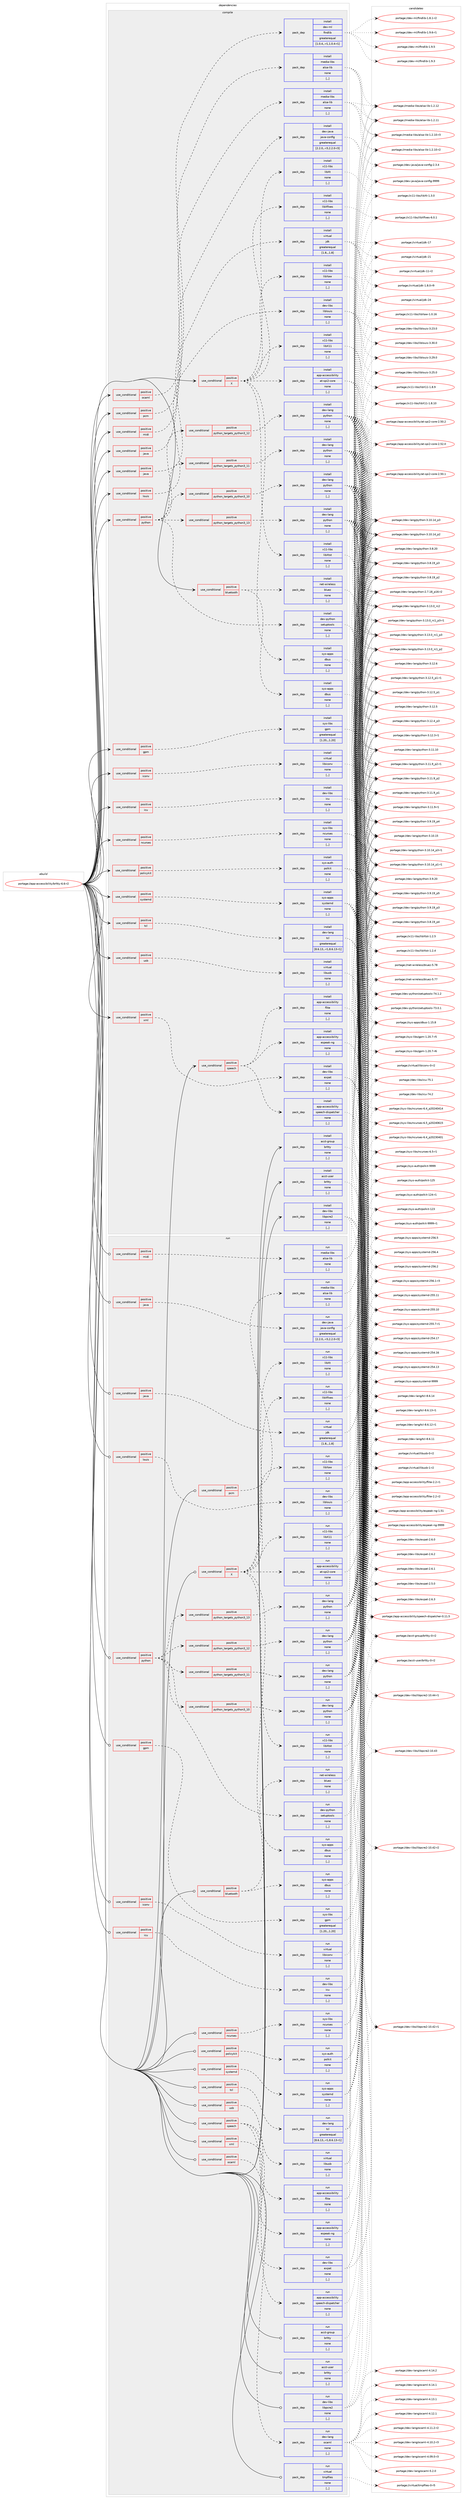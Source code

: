 digraph prolog {

# *************
# Graph options
# *************

newrank=true;
concentrate=true;
compound=true;
graph [rankdir=LR,fontname=Helvetica,fontsize=10,ranksep=1.5];#, ranksep=2.5, nodesep=0.2];
edge  [arrowhead=vee];
node  [fontname=Helvetica,fontsize=10];

# **********
# The ebuild
# **********

subgraph cluster_leftcol {
color=gray;
label=<<i>ebuild</i>>;
id [label="portage://app-accessibility/brltty-6.6-r2", color=red, width=4, href="../app-accessibility/brltty-6.6-r2.svg"];
}

# ****************
# The dependencies
# ****************

subgraph cluster_midcol {
color=gray;
label=<<i>dependencies</i>>;
subgraph cluster_compile {
fillcolor="#eeeeee";
style=filled;
label=<<i>compile</i>>;
subgraph cond129763 {
dependency494125 [label=<<TABLE BORDER="0" CELLBORDER="1" CELLSPACING="0" CELLPADDING="4"><TR><TD ROWSPAN="3" CELLPADDING="10">use_conditional</TD></TR><TR><TD>positive</TD></TR><TR><TD>X</TD></TR></TABLE>>, shape=none, color=red];
subgraph pack360763 {
dependency494126 [label=<<TABLE BORDER="0" CELLBORDER="1" CELLSPACING="0" CELLPADDING="4" WIDTH="220"><TR><TD ROWSPAN="6" CELLPADDING="30">pack_dep</TD></TR><TR><TD WIDTH="110">install</TD></TR><TR><TD>app-accessibility</TD></TR><TR><TD>at-spi2-core</TD></TR><TR><TD>none</TD></TR><TR><TD>[,,]</TD></TR></TABLE>>, shape=none, color=blue];
}
dependency494125:e -> dependency494126:w [weight=20,style="dashed",arrowhead="vee"];
subgraph pack360764 {
dependency494127 [label=<<TABLE BORDER="0" CELLBORDER="1" CELLSPACING="0" CELLPADDING="4" WIDTH="220"><TR><TD ROWSPAN="6" CELLPADDING="30">pack_dep</TD></TR><TR><TD WIDTH="110">install</TD></TR><TR><TD>sys-apps</TD></TR><TR><TD>dbus</TD></TR><TR><TD>none</TD></TR><TR><TD>[,,]</TD></TR></TABLE>>, shape=none, color=blue];
}
dependency494125:e -> dependency494127:w [weight=20,style="dashed",arrowhead="vee"];
subgraph pack360765 {
dependency494128 [label=<<TABLE BORDER="0" CELLBORDER="1" CELLSPACING="0" CELLPADDING="4" WIDTH="220"><TR><TD ROWSPAN="6" CELLPADDING="30">pack_dep</TD></TR><TR><TD WIDTH="110">install</TD></TR><TR><TD>x11-libs</TD></TR><TR><TD>libX11</TD></TR><TR><TD>none</TD></TR><TR><TD>[,,]</TD></TR></TABLE>>, shape=none, color=blue];
}
dependency494125:e -> dependency494128:w [weight=20,style="dashed",arrowhead="vee"];
subgraph pack360766 {
dependency494129 [label=<<TABLE BORDER="0" CELLBORDER="1" CELLSPACING="0" CELLPADDING="4" WIDTH="220"><TR><TD ROWSPAN="6" CELLPADDING="30">pack_dep</TD></TR><TR><TD WIDTH="110">install</TD></TR><TR><TD>x11-libs</TD></TR><TR><TD>libXaw</TD></TR><TR><TD>none</TD></TR><TR><TD>[,,]</TD></TR></TABLE>>, shape=none, color=blue];
}
dependency494125:e -> dependency494129:w [weight=20,style="dashed",arrowhead="vee"];
subgraph pack360767 {
dependency494130 [label=<<TABLE BORDER="0" CELLBORDER="1" CELLSPACING="0" CELLPADDING="4" WIDTH="220"><TR><TD ROWSPAN="6" CELLPADDING="30">pack_dep</TD></TR><TR><TD WIDTH="110">install</TD></TR><TR><TD>x11-libs</TD></TR><TR><TD>libXfixes</TD></TR><TR><TD>none</TD></TR><TR><TD>[,,]</TD></TR></TABLE>>, shape=none, color=blue];
}
dependency494125:e -> dependency494130:w [weight=20,style="dashed",arrowhead="vee"];
subgraph pack360768 {
dependency494131 [label=<<TABLE BORDER="0" CELLBORDER="1" CELLSPACING="0" CELLPADDING="4" WIDTH="220"><TR><TD ROWSPAN="6" CELLPADDING="30">pack_dep</TD></TR><TR><TD WIDTH="110">install</TD></TR><TR><TD>x11-libs</TD></TR><TR><TD>libXt</TD></TR><TR><TD>none</TD></TR><TR><TD>[,,]</TD></TR></TABLE>>, shape=none, color=blue];
}
dependency494125:e -> dependency494131:w [weight=20,style="dashed",arrowhead="vee"];
subgraph pack360769 {
dependency494132 [label=<<TABLE BORDER="0" CELLBORDER="1" CELLSPACING="0" CELLPADDING="4" WIDTH="220"><TR><TD ROWSPAN="6" CELLPADDING="30">pack_dep</TD></TR><TR><TD WIDTH="110">install</TD></TR><TR><TD>x11-libs</TD></TR><TR><TD>libXtst</TD></TR><TR><TD>none</TD></TR><TR><TD>[,,]</TD></TR></TABLE>>, shape=none, color=blue];
}
dependency494125:e -> dependency494132:w [weight=20,style="dashed",arrowhead="vee"];
}
id:e -> dependency494125:w [weight=20,style="solid",arrowhead="vee"];
subgraph cond129764 {
dependency494133 [label=<<TABLE BORDER="0" CELLBORDER="1" CELLSPACING="0" CELLPADDING="4"><TR><TD ROWSPAN="3" CELLPADDING="10">use_conditional</TD></TR><TR><TD>positive</TD></TR><TR><TD>bluetooth</TD></TR></TABLE>>, shape=none, color=red];
subgraph pack360770 {
dependency494134 [label=<<TABLE BORDER="0" CELLBORDER="1" CELLSPACING="0" CELLPADDING="4" WIDTH="220"><TR><TD ROWSPAN="6" CELLPADDING="30">pack_dep</TD></TR><TR><TD WIDTH="110">install</TD></TR><TR><TD>sys-apps</TD></TR><TR><TD>dbus</TD></TR><TR><TD>none</TD></TR><TR><TD>[,,]</TD></TR></TABLE>>, shape=none, color=blue];
}
dependency494133:e -> dependency494134:w [weight=20,style="dashed",arrowhead="vee"];
subgraph pack360771 {
dependency494135 [label=<<TABLE BORDER="0" CELLBORDER="1" CELLSPACING="0" CELLPADDING="4" WIDTH="220"><TR><TD ROWSPAN="6" CELLPADDING="30">pack_dep</TD></TR><TR><TD WIDTH="110">install</TD></TR><TR><TD>net-wireless</TD></TR><TR><TD>bluez</TD></TR><TR><TD>none</TD></TR><TR><TD>[,,]</TD></TR></TABLE>>, shape=none, color=blue];
}
dependency494133:e -> dependency494135:w [weight=20,style="dashed",arrowhead="vee"];
}
id:e -> dependency494133:w [weight=20,style="solid",arrowhead="vee"];
subgraph cond129765 {
dependency494136 [label=<<TABLE BORDER="0" CELLBORDER="1" CELLSPACING="0" CELLPADDING="4"><TR><TD ROWSPAN="3" CELLPADDING="10">use_conditional</TD></TR><TR><TD>positive</TD></TR><TR><TD>gpm</TD></TR></TABLE>>, shape=none, color=red];
subgraph pack360772 {
dependency494137 [label=<<TABLE BORDER="0" CELLBORDER="1" CELLSPACING="0" CELLPADDING="4" WIDTH="220"><TR><TD ROWSPAN="6" CELLPADDING="30">pack_dep</TD></TR><TR><TD WIDTH="110">install</TD></TR><TR><TD>sys-libs</TD></TR><TR><TD>gpm</TD></TR><TR><TD>greaterequal</TD></TR><TR><TD>[1.20,,,1.20]</TD></TR></TABLE>>, shape=none, color=blue];
}
dependency494136:e -> dependency494137:w [weight=20,style="dashed",arrowhead="vee"];
}
id:e -> dependency494136:w [weight=20,style="solid",arrowhead="vee"];
subgraph cond129766 {
dependency494138 [label=<<TABLE BORDER="0" CELLBORDER="1" CELLSPACING="0" CELLPADDING="4"><TR><TD ROWSPAN="3" CELLPADDING="10">use_conditional</TD></TR><TR><TD>positive</TD></TR><TR><TD>iconv</TD></TR></TABLE>>, shape=none, color=red];
subgraph pack360773 {
dependency494139 [label=<<TABLE BORDER="0" CELLBORDER="1" CELLSPACING="0" CELLPADDING="4" WIDTH="220"><TR><TD ROWSPAN="6" CELLPADDING="30">pack_dep</TD></TR><TR><TD WIDTH="110">install</TD></TR><TR><TD>virtual</TD></TR><TR><TD>libiconv</TD></TR><TR><TD>none</TD></TR><TR><TD>[,,]</TD></TR></TABLE>>, shape=none, color=blue];
}
dependency494138:e -> dependency494139:w [weight=20,style="dashed",arrowhead="vee"];
}
id:e -> dependency494138:w [weight=20,style="solid",arrowhead="vee"];
subgraph cond129767 {
dependency494140 [label=<<TABLE BORDER="0" CELLBORDER="1" CELLSPACING="0" CELLPADDING="4"><TR><TD ROWSPAN="3" CELLPADDING="10">use_conditional</TD></TR><TR><TD>positive</TD></TR><TR><TD>icu</TD></TR></TABLE>>, shape=none, color=red];
subgraph pack360774 {
dependency494141 [label=<<TABLE BORDER="0" CELLBORDER="1" CELLSPACING="0" CELLPADDING="4" WIDTH="220"><TR><TD ROWSPAN="6" CELLPADDING="30">pack_dep</TD></TR><TR><TD WIDTH="110">install</TD></TR><TR><TD>dev-libs</TD></TR><TR><TD>icu</TD></TR><TR><TD>none</TD></TR><TR><TD>[,,]</TD></TR></TABLE>>, shape=none, color=blue];
}
dependency494140:e -> dependency494141:w [weight=20,style="dashed",arrowhead="vee"];
}
id:e -> dependency494140:w [weight=20,style="solid",arrowhead="vee"];
subgraph cond129768 {
dependency494142 [label=<<TABLE BORDER="0" CELLBORDER="1" CELLSPACING="0" CELLPADDING="4"><TR><TD ROWSPAN="3" CELLPADDING="10">use_conditional</TD></TR><TR><TD>positive</TD></TR><TR><TD>java</TD></TR></TABLE>>, shape=none, color=red];
subgraph pack360775 {
dependency494143 [label=<<TABLE BORDER="0" CELLBORDER="1" CELLSPACING="0" CELLPADDING="4" WIDTH="220"><TR><TD ROWSPAN="6" CELLPADDING="30">pack_dep</TD></TR><TR><TD WIDTH="110">install</TD></TR><TR><TD>dev-java</TD></TR><TR><TD>java-config</TD></TR><TR><TD>greaterequal</TD></TR><TR><TD>[2.2.0,,-r3,2.2.0-r3]</TD></TR></TABLE>>, shape=none, color=blue];
}
dependency494142:e -> dependency494143:w [weight=20,style="dashed",arrowhead="vee"];
}
id:e -> dependency494142:w [weight=20,style="solid",arrowhead="vee"];
subgraph cond129769 {
dependency494144 [label=<<TABLE BORDER="0" CELLBORDER="1" CELLSPACING="0" CELLPADDING="4"><TR><TD ROWSPAN="3" CELLPADDING="10">use_conditional</TD></TR><TR><TD>positive</TD></TR><TR><TD>java</TD></TR></TABLE>>, shape=none, color=red];
subgraph pack360776 {
dependency494145 [label=<<TABLE BORDER="0" CELLBORDER="1" CELLSPACING="0" CELLPADDING="4" WIDTH="220"><TR><TD ROWSPAN="6" CELLPADDING="30">pack_dep</TD></TR><TR><TD WIDTH="110">install</TD></TR><TR><TD>virtual</TD></TR><TR><TD>jdk</TD></TR><TR><TD>greaterequal</TD></TR><TR><TD>[1.8,,,1.8]</TD></TR></TABLE>>, shape=none, color=blue];
}
dependency494144:e -> dependency494145:w [weight=20,style="dashed",arrowhead="vee"];
}
id:e -> dependency494144:w [weight=20,style="solid",arrowhead="vee"];
subgraph cond129770 {
dependency494146 [label=<<TABLE BORDER="0" CELLBORDER="1" CELLSPACING="0" CELLPADDING="4"><TR><TD ROWSPAN="3" CELLPADDING="10">use_conditional</TD></TR><TR><TD>positive</TD></TR><TR><TD>louis</TD></TR></TABLE>>, shape=none, color=red];
subgraph pack360777 {
dependency494147 [label=<<TABLE BORDER="0" CELLBORDER="1" CELLSPACING="0" CELLPADDING="4" WIDTH="220"><TR><TD ROWSPAN="6" CELLPADDING="30">pack_dep</TD></TR><TR><TD WIDTH="110">install</TD></TR><TR><TD>dev-libs</TD></TR><TR><TD>liblouis</TD></TR><TR><TD>none</TD></TR><TR><TD>[,,]</TD></TR></TABLE>>, shape=none, color=blue];
}
dependency494146:e -> dependency494147:w [weight=20,style="dashed",arrowhead="vee"];
}
id:e -> dependency494146:w [weight=20,style="solid",arrowhead="vee"];
subgraph cond129771 {
dependency494148 [label=<<TABLE BORDER="0" CELLBORDER="1" CELLSPACING="0" CELLPADDING="4"><TR><TD ROWSPAN="3" CELLPADDING="10">use_conditional</TD></TR><TR><TD>positive</TD></TR><TR><TD>midi</TD></TR></TABLE>>, shape=none, color=red];
subgraph pack360778 {
dependency494149 [label=<<TABLE BORDER="0" CELLBORDER="1" CELLSPACING="0" CELLPADDING="4" WIDTH="220"><TR><TD ROWSPAN="6" CELLPADDING="30">pack_dep</TD></TR><TR><TD WIDTH="110">install</TD></TR><TR><TD>media-libs</TD></TR><TR><TD>alsa-lib</TD></TR><TR><TD>none</TD></TR><TR><TD>[,,]</TD></TR></TABLE>>, shape=none, color=blue];
}
dependency494148:e -> dependency494149:w [weight=20,style="dashed",arrowhead="vee"];
}
id:e -> dependency494148:w [weight=20,style="solid",arrowhead="vee"];
subgraph cond129772 {
dependency494150 [label=<<TABLE BORDER="0" CELLBORDER="1" CELLSPACING="0" CELLPADDING="4"><TR><TD ROWSPAN="3" CELLPADDING="10">use_conditional</TD></TR><TR><TD>positive</TD></TR><TR><TD>ncurses</TD></TR></TABLE>>, shape=none, color=red];
subgraph pack360779 {
dependency494151 [label=<<TABLE BORDER="0" CELLBORDER="1" CELLSPACING="0" CELLPADDING="4" WIDTH="220"><TR><TD ROWSPAN="6" CELLPADDING="30">pack_dep</TD></TR><TR><TD WIDTH="110">install</TD></TR><TR><TD>sys-libs</TD></TR><TR><TD>ncurses</TD></TR><TR><TD>none</TD></TR><TR><TD>[,,]</TD></TR></TABLE>>, shape=none, color=blue];
}
dependency494150:e -> dependency494151:w [weight=20,style="dashed",arrowhead="vee"];
}
id:e -> dependency494150:w [weight=20,style="solid",arrowhead="vee"];
subgraph cond129773 {
dependency494152 [label=<<TABLE BORDER="0" CELLBORDER="1" CELLSPACING="0" CELLPADDING="4"><TR><TD ROWSPAN="3" CELLPADDING="10">use_conditional</TD></TR><TR><TD>positive</TD></TR><TR><TD>ocaml</TD></TR></TABLE>>, shape=none, color=red];
subgraph pack360780 {
dependency494153 [label=<<TABLE BORDER="0" CELLBORDER="1" CELLSPACING="0" CELLPADDING="4" WIDTH="220"><TR><TD ROWSPAN="6" CELLPADDING="30">pack_dep</TD></TR><TR><TD WIDTH="110">install</TD></TR><TR><TD>dev-ml</TD></TR><TR><TD>findlib</TD></TR><TR><TD>greaterequal</TD></TR><TR><TD>[1.0.4,,-r1,1.0.4-r1]</TD></TR></TABLE>>, shape=none, color=blue];
}
dependency494152:e -> dependency494153:w [weight=20,style="dashed",arrowhead="vee"];
}
id:e -> dependency494152:w [weight=20,style="solid",arrowhead="vee"];
subgraph cond129774 {
dependency494154 [label=<<TABLE BORDER="0" CELLBORDER="1" CELLSPACING="0" CELLPADDING="4"><TR><TD ROWSPAN="3" CELLPADDING="10">use_conditional</TD></TR><TR><TD>positive</TD></TR><TR><TD>pcm</TD></TR></TABLE>>, shape=none, color=red];
subgraph pack360781 {
dependency494155 [label=<<TABLE BORDER="0" CELLBORDER="1" CELLSPACING="0" CELLPADDING="4" WIDTH="220"><TR><TD ROWSPAN="6" CELLPADDING="30">pack_dep</TD></TR><TR><TD WIDTH="110">install</TD></TR><TR><TD>media-libs</TD></TR><TR><TD>alsa-lib</TD></TR><TR><TD>none</TD></TR><TR><TD>[,,]</TD></TR></TABLE>>, shape=none, color=blue];
}
dependency494154:e -> dependency494155:w [weight=20,style="dashed",arrowhead="vee"];
}
id:e -> dependency494154:w [weight=20,style="solid",arrowhead="vee"];
subgraph cond129775 {
dependency494156 [label=<<TABLE BORDER="0" CELLBORDER="1" CELLSPACING="0" CELLPADDING="4"><TR><TD ROWSPAN="3" CELLPADDING="10">use_conditional</TD></TR><TR><TD>positive</TD></TR><TR><TD>policykit</TD></TR></TABLE>>, shape=none, color=red];
subgraph pack360782 {
dependency494157 [label=<<TABLE BORDER="0" CELLBORDER="1" CELLSPACING="0" CELLPADDING="4" WIDTH="220"><TR><TD ROWSPAN="6" CELLPADDING="30">pack_dep</TD></TR><TR><TD WIDTH="110">install</TD></TR><TR><TD>sys-auth</TD></TR><TR><TD>polkit</TD></TR><TR><TD>none</TD></TR><TR><TD>[,,]</TD></TR></TABLE>>, shape=none, color=blue];
}
dependency494156:e -> dependency494157:w [weight=20,style="dashed",arrowhead="vee"];
}
id:e -> dependency494156:w [weight=20,style="solid",arrowhead="vee"];
subgraph cond129776 {
dependency494158 [label=<<TABLE BORDER="0" CELLBORDER="1" CELLSPACING="0" CELLPADDING="4"><TR><TD ROWSPAN="3" CELLPADDING="10">use_conditional</TD></TR><TR><TD>positive</TD></TR><TR><TD>python</TD></TR></TABLE>>, shape=none, color=red];
subgraph cond129777 {
dependency494159 [label=<<TABLE BORDER="0" CELLBORDER="1" CELLSPACING="0" CELLPADDING="4"><TR><TD ROWSPAN="3" CELLPADDING="10">use_conditional</TD></TR><TR><TD>positive</TD></TR><TR><TD>python_targets_python3_10</TD></TR></TABLE>>, shape=none, color=red];
subgraph pack360783 {
dependency494160 [label=<<TABLE BORDER="0" CELLBORDER="1" CELLSPACING="0" CELLPADDING="4" WIDTH="220"><TR><TD ROWSPAN="6" CELLPADDING="30">pack_dep</TD></TR><TR><TD WIDTH="110">install</TD></TR><TR><TD>dev-lang</TD></TR><TR><TD>python</TD></TR><TR><TD>none</TD></TR><TR><TD>[,,]</TD></TR></TABLE>>, shape=none, color=blue];
}
dependency494159:e -> dependency494160:w [weight=20,style="dashed",arrowhead="vee"];
}
dependency494158:e -> dependency494159:w [weight=20,style="dashed",arrowhead="vee"];
subgraph cond129778 {
dependency494161 [label=<<TABLE BORDER="0" CELLBORDER="1" CELLSPACING="0" CELLPADDING="4"><TR><TD ROWSPAN="3" CELLPADDING="10">use_conditional</TD></TR><TR><TD>positive</TD></TR><TR><TD>python_targets_python3_11</TD></TR></TABLE>>, shape=none, color=red];
subgraph pack360784 {
dependency494162 [label=<<TABLE BORDER="0" CELLBORDER="1" CELLSPACING="0" CELLPADDING="4" WIDTH="220"><TR><TD ROWSPAN="6" CELLPADDING="30">pack_dep</TD></TR><TR><TD WIDTH="110">install</TD></TR><TR><TD>dev-lang</TD></TR><TR><TD>python</TD></TR><TR><TD>none</TD></TR><TR><TD>[,,]</TD></TR></TABLE>>, shape=none, color=blue];
}
dependency494161:e -> dependency494162:w [weight=20,style="dashed",arrowhead="vee"];
}
dependency494158:e -> dependency494161:w [weight=20,style="dashed",arrowhead="vee"];
subgraph cond129779 {
dependency494163 [label=<<TABLE BORDER="0" CELLBORDER="1" CELLSPACING="0" CELLPADDING="4"><TR><TD ROWSPAN="3" CELLPADDING="10">use_conditional</TD></TR><TR><TD>positive</TD></TR><TR><TD>python_targets_python3_12</TD></TR></TABLE>>, shape=none, color=red];
subgraph pack360785 {
dependency494164 [label=<<TABLE BORDER="0" CELLBORDER="1" CELLSPACING="0" CELLPADDING="4" WIDTH="220"><TR><TD ROWSPAN="6" CELLPADDING="30">pack_dep</TD></TR><TR><TD WIDTH="110">install</TD></TR><TR><TD>dev-lang</TD></TR><TR><TD>python</TD></TR><TR><TD>none</TD></TR><TR><TD>[,,]</TD></TR></TABLE>>, shape=none, color=blue];
}
dependency494163:e -> dependency494164:w [weight=20,style="dashed",arrowhead="vee"];
}
dependency494158:e -> dependency494163:w [weight=20,style="dashed",arrowhead="vee"];
subgraph cond129780 {
dependency494165 [label=<<TABLE BORDER="0" CELLBORDER="1" CELLSPACING="0" CELLPADDING="4"><TR><TD ROWSPAN="3" CELLPADDING="10">use_conditional</TD></TR><TR><TD>positive</TD></TR><TR><TD>python_targets_python3_13</TD></TR></TABLE>>, shape=none, color=red];
subgraph pack360786 {
dependency494166 [label=<<TABLE BORDER="0" CELLBORDER="1" CELLSPACING="0" CELLPADDING="4" WIDTH="220"><TR><TD ROWSPAN="6" CELLPADDING="30">pack_dep</TD></TR><TR><TD WIDTH="110">install</TD></TR><TR><TD>dev-lang</TD></TR><TR><TD>python</TD></TR><TR><TD>none</TD></TR><TR><TD>[,,]</TD></TR></TABLE>>, shape=none, color=blue];
}
dependency494165:e -> dependency494166:w [weight=20,style="dashed",arrowhead="vee"];
}
dependency494158:e -> dependency494165:w [weight=20,style="dashed",arrowhead="vee"];
subgraph pack360787 {
dependency494167 [label=<<TABLE BORDER="0" CELLBORDER="1" CELLSPACING="0" CELLPADDING="4" WIDTH="220"><TR><TD ROWSPAN="6" CELLPADDING="30">pack_dep</TD></TR><TR><TD WIDTH="110">install</TD></TR><TR><TD>dev-python</TD></TR><TR><TD>setuptools</TD></TR><TR><TD>none</TD></TR><TR><TD>[,,]</TD></TR></TABLE>>, shape=none, color=blue];
}
dependency494158:e -> dependency494167:w [weight=20,style="dashed",arrowhead="vee"];
}
id:e -> dependency494158:w [weight=20,style="solid",arrowhead="vee"];
subgraph cond129781 {
dependency494168 [label=<<TABLE BORDER="0" CELLBORDER="1" CELLSPACING="0" CELLPADDING="4"><TR><TD ROWSPAN="3" CELLPADDING="10">use_conditional</TD></TR><TR><TD>positive</TD></TR><TR><TD>speech</TD></TR></TABLE>>, shape=none, color=red];
subgraph pack360788 {
dependency494169 [label=<<TABLE BORDER="0" CELLBORDER="1" CELLSPACING="0" CELLPADDING="4" WIDTH="220"><TR><TD ROWSPAN="6" CELLPADDING="30">pack_dep</TD></TR><TR><TD WIDTH="110">install</TD></TR><TR><TD>app-accessibility</TD></TR><TR><TD>espeak-ng</TD></TR><TR><TD>none</TD></TR><TR><TD>[,,]</TD></TR></TABLE>>, shape=none, color=blue];
}
dependency494168:e -> dependency494169:w [weight=20,style="dashed",arrowhead="vee"];
subgraph pack360789 {
dependency494170 [label=<<TABLE BORDER="0" CELLBORDER="1" CELLSPACING="0" CELLPADDING="4" WIDTH="220"><TR><TD ROWSPAN="6" CELLPADDING="30">pack_dep</TD></TR><TR><TD WIDTH="110">install</TD></TR><TR><TD>app-accessibility</TD></TR><TR><TD>flite</TD></TR><TR><TD>none</TD></TR><TR><TD>[,,]</TD></TR></TABLE>>, shape=none, color=blue];
}
dependency494168:e -> dependency494170:w [weight=20,style="dashed",arrowhead="vee"];
subgraph pack360790 {
dependency494171 [label=<<TABLE BORDER="0" CELLBORDER="1" CELLSPACING="0" CELLPADDING="4" WIDTH="220"><TR><TD ROWSPAN="6" CELLPADDING="30">pack_dep</TD></TR><TR><TD WIDTH="110">install</TD></TR><TR><TD>app-accessibility</TD></TR><TR><TD>speech-dispatcher</TD></TR><TR><TD>none</TD></TR><TR><TD>[,,]</TD></TR></TABLE>>, shape=none, color=blue];
}
dependency494168:e -> dependency494171:w [weight=20,style="dashed",arrowhead="vee"];
}
id:e -> dependency494168:w [weight=20,style="solid",arrowhead="vee"];
subgraph cond129782 {
dependency494172 [label=<<TABLE BORDER="0" CELLBORDER="1" CELLSPACING="0" CELLPADDING="4"><TR><TD ROWSPAN="3" CELLPADDING="10">use_conditional</TD></TR><TR><TD>positive</TD></TR><TR><TD>systemd</TD></TR></TABLE>>, shape=none, color=red];
subgraph pack360791 {
dependency494173 [label=<<TABLE BORDER="0" CELLBORDER="1" CELLSPACING="0" CELLPADDING="4" WIDTH="220"><TR><TD ROWSPAN="6" CELLPADDING="30">pack_dep</TD></TR><TR><TD WIDTH="110">install</TD></TR><TR><TD>sys-apps</TD></TR><TR><TD>systemd</TD></TR><TR><TD>none</TD></TR><TR><TD>[,,]</TD></TR></TABLE>>, shape=none, color=blue];
}
dependency494172:e -> dependency494173:w [weight=20,style="dashed",arrowhead="vee"];
}
id:e -> dependency494172:w [weight=20,style="solid",arrowhead="vee"];
subgraph cond129783 {
dependency494174 [label=<<TABLE BORDER="0" CELLBORDER="1" CELLSPACING="0" CELLPADDING="4"><TR><TD ROWSPAN="3" CELLPADDING="10">use_conditional</TD></TR><TR><TD>positive</TD></TR><TR><TD>tcl</TD></TR></TABLE>>, shape=none, color=red];
subgraph pack360792 {
dependency494175 [label=<<TABLE BORDER="0" CELLBORDER="1" CELLSPACING="0" CELLPADDING="4" WIDTH="220"><TR><TD ROWSPAN="6" CELLPADDING="30">pack_dep</TD></TR><TR><TD WIDTH="110">install</TD></TR><TR><TD>dev-lang</TD></TR><TR><TD>tcl</TD></TR><TR><TD>greaterequal</TD></TR><TR><TD>[8.6.13,,-r1,8.6.13-r1]</TD></TR></TABLE>>, shape=none, color=blue];
}
dependency494174:e -> dependency494175:w [weight=20,style="dashed",arrowhead="vee"];
}
id:e -> dependency494174:w [weight=20,style="solid",arrowhead="vee"];
subgraph cond129784 {
dependency494176 [label=<<TABLE BORDER="0" CELLBORDER="1" CELLSPACING="0" CELLPADDING="4"><TR><TD ROWSPAN="3" CELLPADDING="10">use_conditional</TD></TR><TR><TD>positive</TD></TR><TR><TD>usb</TD></TR></TABLE>>, shape=none, color=red];
subgraph pack360793 {
dependency494177 [label=<<TABLE BORDER="0" CELLBORDER="1" CELLSPACING="0" CELLPADDING="4" WIDTH="220"><TR><TD ROWSPAN="6" CELLPADDING="30">pack_dep</TD></TR><TR><TD WIDTH="110">install</TD></TR><TR><TD>virtual</TD></TR><TR><TD>libusb</TD></TR><TR><TD>none</TD></TR><TR><TD>[,,]</TD></TR></TABLE>>, shape=none, color=blue];
}
dependency494176:e -> dependency494177:w [weight=20,style="dashed",arrowhead="vee"];
}
id:e -> dependency494176:w [weight=20,style="solid",arrowhead="vee"];
subgraph cond129785 {
dependency494178 [label=<<TABLE BORDER="0" CELLBORDER="1" CELLSPACING="0" CELLPADDING="4"><TR><TD ROWSPAN="3" CELLPADDING="10">use_conditional</TD></TR><TR><TD>positive</TD></TR><TR><TD>xml</TD></TR></TABLE>>, shape=none, color=red];
subgraph pack360794 {
dependency494179 [label=<<TABLE BORDER="0" CELLBORDER="1" CELLSPACING="0" CELLPADDING="4" WIDTH="220"><TR><TD ROWSPAN="6" CELLPADDING="30">pack_dep</TD></TR><TR><TD WIDTH="110">install</TD></TR><TR><TD>dev-libs</TD></TR><TR><TD>expat</TD></TR><TR><TD>none</TD></TR><TR><TD>[,,]</TD></TR></TABLE>>, shape=none, color=blue];
}
dependency494178:e -> dependency494179:w [weight=20,style="dashed",arrowhead="vee"];
}
id:e -> dependency494178:w [weight=20,style="solid",arrowhead="vee"];
subgraph pack360795 {
dependency494180 [label=<<TABLE BORDER="0" CELLBORDER="1" CELLSPACING="0" CELLPADDING="4" WIDTH="220"><TR><TD ROWSPAN="6" CELLPADDING="30">pack_dep</TD></TR><TR><TD WIDTH="110">install</TD></TR><TR><TD>acct-group</TD></TR><TR><TD>brltty</TD></TR><TR><TD>none</TD></TR><TR><TD>[,,]</TD></TR></TABLE>>, shape=none, color=blue];
}
id:e -> dependency494180:w [weight=20,style="solid",arrowhead="vee"];
subgraph pack360796 {
dependency494181 [label=<<TABLE BORDER="0" CELLBORDER="1" CELLSPACING="0" CELLPADDING="4" WIDTH="220"><TR><TD ROWSPAN="6" CELLPADDING="30">pack_dep</TD></TR><TR><TD WIDTH="110">install</TD></TR><TR><TD>acct-user</TD></TR><TR><TD>brltty</TD></TR><TR><TD>none</TD></TR><TR><TD>[,,]</TD></TR></TABLE>>, shape=none, color=blue];
}
id:e -> dependency494181:w [weight=20,style="solid",arrowhead="vee"];
subgraph pack360797 {
dependency494182 [label=<<TABLE BORDER="0" CELLBORDER="1" CELLSPACING="0" CELLPADDING="4" WIDTH="220"><TR><TD ROWSPAN="6" CELLPADDING="30">pack_dep</TD></TR><TR><TD WIDTH="110">install</TD></TR><TR><TD>dev-libs</TD></TR><TR><TD>libpcre2</TD></TR><TR><TD>none</TD></TR><TR><TD>[,,]</TD></TR></TABLE>>, shape=none, color=blue];
}
id:e -> dependency494182:w [weight=20,style="solid",arrowhead="vee"];
}
subgraph cluster_compileandrun {
fillcolor="#eeeeee";
style=filled;
label=<<i>compile and run</i>>;
}
subgraph cluster_run {
fillcolor="#eeeeee";
style=filled;
label=<<i>run</i>>;
subgraph cond129786 {
dependency494183 [label=<<TABLE BORDER="0" CELLBORDER="1" CELLSPACING="0" CELLPADDING="4"><TR><TD ROWSPAN="3" CELLPADDING="10">use_conditional</TD></TR><TR><TD>positive</TD></TR><TR><TD>X</TD></TR></TABLE>>, shape=none, color=red];
subgraph pack360798 {
dependency494184 [label=<<TABLE BORDER="0" CELLBORDER="1" CELLSPACING="0" CELLPADDING="4" WIDTH="220"><TR><TD ROWSPAN="6" CELLPADDING="30">pack_dep</TD></TR><TR><TD WIDTH="110">run</TD></TR><TR><TD>app-accessibility</TD></TR><TR><TD>at-spi2-core</TD></TR><TR><TD>none</TD></TR><TR><TD>[,,]</TD></TR></TABLE>>, shape=none, color=blue];
}
dependency494183:e -> dependency494184:w [weight=20,style="dashed",arrowhead="vee"];
subgraph pack360799 {
dependency494185 [label=<<TABLE BORDER="0" CELLBORDER="1" CELLSPACING="0" CELLPADDING="4" WIDTH="220"><TR><TD ROWSPAN="6" CELLPADDING="30">pack_dep</TD></TR><TR><TD WIDTH="110">run</TD></TR><TR><TD>sys-apps</TD></TR><TR><TD>dbus</TD></TR><TR><TD>none</TD></TR><TR><TD>[,,]</TD></TR></TABLE>>, shape=none, color=blue];
}
dependency494183:e -> dependency494185:w [weight=20,style="dashed",arrowhead="vee"];
subgraph pack360800 {
dependency494186 [label=<<TABLE BORDER="0" CELLBORDER="1" CELLSPACING="0" CELLPADDING="4" WIDTH="220"><TR><TD ROWSPAN="6" CELLPADDING="30">pack_dep</TD></TR><TR><TD WIDTH="110">run</TD></TR><TR><TD>x11-libs</TD></TR><TR><TD>libX11</TD></TR><TR><TD>none</TD></TR><TR><TD>[,,]</TD></TR></TABLE>>, shape=none, color=blue];
}
dependency494183:e -> dependency494186:w [weight=20,style="dashed",arrowhead="vee"];
subgraph pack360801 {
dependency494187 [label=<<TABLE BORDER="0" CELLBORDER="1" CELLSPACING="0" CELLPADDING="4" WIDTH="220"><TR><TD ROWSPAN="6" CELLPADDING="30">pack_dep</TD></TR><TR><TD WIDTH="110">run</TD></TR><TR><TD>x11-libs</TD></TR><TR><TD>libXaw</TD></TR><TR><TD>none</TD></TR><TR><TD>[,,]</TD></TR></TABLE>>, shape=none, color=blue];
}
dependency494183:e -> dependency494187:w [weight=20,style="dashed",arrowhead="vee"];
subgraph pack360802 {
dependency494188 [label=<<TABLE BORDER="0" CELLBORDER="1" CELLSPACING="0" CELLPADDING="4" WIDTH="220"><TR><TD ROWSPAN="6" CELLPADDING="30">pack_dep</TD></TR><TR><TD WIDTH="110">run</TD></TR><TR><TD>x11-libs</TD></TR><TR><TD>libXfixes</TD></TR><TR><TD>none</TD></TR><TR><TD>[,,]</TD></TR></TABLE>>, shape=none, color=blue];
}
dependency494183:e -> dependency494188:w [weight=20,style="dashed",arrowhead="vee"];
subgraph pack360803 {
dependency494189 [label=<<TABLE BORDER="0" CELLBORDER="1" CELLSPACING="0" CELLPADDING="4" WIDTH="220"><TR><TD ROWSPAN="6" CELLPADDING="30">pack_dep</TD></TR><TR><TD WIDTH="110">run</TD></TR><TR><TD>x11-libs</TD></TR><TR><TD>libXt</TD></TR><TR><TD>none</TD></TR><TR><TD>[,,]</TD></TR></TABLE>>, shape=none, color=blue];
}
dependency494183:e -> dependency494189:w [weight=20,style="dashed",arrowhead="vee"];
subgraph pack360804 {
dependency494190 [label=<<TABLE BORDER="0" CELLBORDER="1" CELLSPACING="0" CELLPADDING="4" WIDTH="220"><TR><TD ROWSPAN="6" CELLPADDING="30">pack_dep</TD></TR><TR><TD WIDTH="110">run</TD></TR><TR><TD>x11-libs</TD></TR><TR><TD>libXtst</TD></TR><TR><TD>none</TD></TR><TR><TD>[,,]</TD></TR></TABLE>>, shape=none, color=blue];
}
dependency494183:e -> dependency494190:w [weight=20,style="dashed",arrowhead="vee"];
}
id:e -> dependency494183:w [weight=20,style="solid",arrowhead="odot"];
subgraph cond129787 {
dependency494191 [label=<<TABLE BORDER="0" CELLBORDER="1" CELLSPACING="0" CELLPADDING="4"><TR><TD ROWSPAN="3" CELLPADDING="10">use_conditional</TD></TR><TR><TD>positive</TD></TR><TR><TD>bluetooth</TD></TR></TABLE>>, shape=none, color=red];
subgraph pack360805 {
dependency494192 [label=<<TABLE BORDER="0" CELLBORDER="1" CELLSPACING="0" CELLPADDING="4" WIDTH="220"><TR><TD ROWSPAN="6" CELLPADDING="30">pack_dep</TD></TR><TR><TD WIDTH="110">run</TD></TR><TR><TD>sys-apps</TD></TR><TR><TD>dbus</TD></TR><TR><TD>none</TD></TR><TR><TD>[,,]</TD></TR></TABLE>>, shape=none, color=blue];
}
dependency494191:e -> dependency494192:w [weight=20,style="dashed",arrowhead="vee"];
subgraph pack360806 {
dependency494193 [label=<<TABLE BORDER="0" CELLBORDER="1" CELLSPACING="0" CELLPADDING="4" WIDTH="220"><TR><TD ROWSPAN="6" CELLPADDING="30">pack_dep</TD></TR><TR><TD WIDTH="110">run</TD></TR><TR><TD>net-wireless</TD></TR><TR><TD>bluez</TD></TR><TR><TD>none</TD></TR><TR><TD>[,,]</TD></TR></TABLE>>, shape=none, color=blue];
}
dependency494191:e -> dependency494193:w [weight=20,style="dashed",arrowhead="vee"];
}
id:e -> dependency494191:w [weight=20,style="solid",arrowhead="odot"];
subgraph cond129788 {
dependency494194 [label=<<TABLE BORDER="0" CELLBORDER="1" CELLSPACING="0" CELLPADDING="4"><TR><TD ROWSPAN="3" CELLPADDING="10">use_conditional</TD></TR><TR><TD>positive</TD></TR><TR><TD>gpm</TD></TR></TABLE>>, shape=none, color=red];
subgraph pack360807 {
dependency494195 [label=<<TABLE BORDER="0" CELLBORDER="1" CELLSPACING="0" CELLPADDING="4" WIDTH="220"><TR><TD ROWSPAN="6" CELLPADDING="30">pack_dep</TD></TR><TR><TD WIDTH="110">run</TD></TR><TR><TD>sys-libs</TD></TR><TR><TD>gpm</TD></TR><TR><TD>greaterequal</TD></TR><TR><TD>[1.20,,,1.20]</TD></TR></TABLE>>, shape=none, color=blue];
}
dependency494194:e -> dependency494195:w [weight=20,style="dashed",arrowhead="vee"];
}
id:e -> dependency494194:w [weight=20,style="solid",arrowhead="odot"];
subgraph cond129789 {
dependency494196 [label=<<TABLE BORDER="0" CELLBORDER="1" CELLSPACING="0" CELLPADDING="4"><TR><TD ROWSPAN="3" CELLPADDING="10">use_conditional</TD></TR><TR><TD>positive</TD></TR><TR><TD>iconv</TD></TR></TABLE>>, shape=none, color=red];
subgraph pack360808 {
dependency494197 [label=<<TABLE BORDER="0" CELLBORDER="1" CELLSPACING="0" CELLPADDING="4" WIDTH="220"><TR><TD ROWSPAN="6" CELLPADDING="30">pack_dep</TD></TR><TR><TD WIDTH="110">run</TD></TR><TR><TD>virtual</TD></TR><TR><TD>libiconv</TD></TR><TR><TD>none</TD></TR><TR><TD>[,,]</TD></TR></TABLE>>, shape=none, color=blue];
}
dependency494196:e -> dependency494197:w [weight=20,style="dashed",arrowhead="vee"];
}
id:e -> dependency494196:w [weight=20,style="solid",arrowhead="odot"];
subgraph cond129790 {
dependency494198 [label=<<TABLE BORDER="0" CELLBORDER="1" CELLSPACING="0" CELLPADDING="4"><TR><TD ROWSPAN="3" CELLPADDING="10">use_conditional</TD></TR><TR><TD>positive</TD></TR><TR><TD>icu</TD></TR></TABLE>>, shape=none, color=red];
subgraph pack360809 {
dependency494199 [label=<<TABLE BORDER="0" CELLBORDER="1" CELLSPACING="0" CELLPADDING="4" WIDTH="220"><TR><TD ROWSPAN="6" CELLPADDING="30">pack_dep</TD></TR><TR><TD WIDTH="110">run</TD></TR><TR><TD>dev-libs</TD></TR><TR><TD>icu</TD></TR><TR><TD>none</TD></TR><TR><TD>[,,]</TD></TR></TABLE>>, shape=none, color=blue];
}
dependency494198:e -> dependency494199:w [weight=20,style="dashed",arrowhead="vee"];
}
id:e -> dependency494198:w [weight=20,style="solid",arrowhead="odot"];
subgraph cond129791 {
dependency494200 [label=<<TABLE BORDER="0" CELLBORDER="1" CELLSPACING="0" CELLPADDING="4"><TR><TD ROWSPAN="3" CELLPADDING="10">use_conditional</TD></TR><TR><TD>positive</TD></TR><TR><TD>java</TD></TR></TABLE>>, shape=none, color=red];
subgraph pack360810 {
dependency494201 [label=<<TABLE BORDER="0" CELLBORDER="1" CELLSPACING="0" CELLPADDING="4" WIDTH="220"><TR><TD ROWSPAN="6" CELLPADDING="30">pack_dep</TD></TR><TR><TD WIDTH="110">run</TD></TR><TR><TD>dev-java</TD></TR><TR><TD>java-config</TD></TR><TR><TD>greaterequal</TD></TR><TR><TD>[2.2.0,,-r3,2.2.0-r3]</TD></TR></TABLE>>, shape=none, color=blue];
}
dependency494200:e -> dependency494201:w [weight=20,style="dashed",arrowhead="vee"];
}
id:e -> dependency494200:w [weight=20,style="solid",arrowhead="odot"];
subgraph cond129792 {
dependency494202 [label=<<TABLE BORDER="0" CELLBORDER="1" CELLSPACING="0" CELLPADDING="4"><TR><TD ROWSPAN="3" CELLPADDING="10">use_conditional</TD></TR><TR><TD>positive</TD></TR><TR><TD>java</TD></TR></TABLE>>, shape=none, color=red];
subgraph pack360811 {
dependency494203 [label=<<TABLE BORDER="0" CELLBORDER="1" CELLSPACING="0" CELLPADDING="4" WIDTH="220"><TR><TD ROWSPAN="6" CELLPADDING="30">pack_dep</TD></TR><TR><TD WIDTH="110">run</TD></TR><TR><TD>virtual</TD></TR><TR><TD>jdk</TD></TR><TR><TD>greaterequal</TD></TR><TR><TD>[1.8,,,1.8]</TD></TR></TABLE>>, shape=none, color=blue];
}
dependency494202:e -> dependency494203:w [weight=20,style="dashed",arrowhead="vee"];
}
id:e -> dependency494202:w [weight=20,style="solid",arrowhead="odot"];
subgraph cond129793 {
dependency494204 [label=<<TABLE BORDER="0" CELLBORDER="1" CELLSPACING="0" CELLPADDING="4"><TR><TD ROWSPAN="3" CELLPADDING="10">use_conditional</TD></TR><TR><TD>positive</TD></TR><TR><TD>louis</TD></TR></TABLE>>, shape=none, color=red];
subgraph pack360812 {
dependency494205 [label=<<TABLE BORDER="0" CELLBORDER="1" CELLSPACING="0" CELLPADDING="4" WIDTH="220"><TR><TD ROWSPAN="6" CELLPADDING="30">pack_dep</TD></TR><TR><TD WIDTH="110">run</TD></TR><TR><TD>dev-libs</TD></TR><TR><TD>liblouis</TD></TR><TR><TD>none</TD></TR><TR><TD>[,,]</TD></TR></TABLE>>, shape=none, color=blue];
}
dependency494204:e -> dependency494205:w [weight=20,style="dashed",arrowhead="vee"];
}
id:e -> dependency494204:w [weight=20,style="solid",arrowhead="odot"];
subgraph cond129794 {
dependency494206 [label=<<TABLE BORDER="0" CELLBORDER="1" CELLSPACING="0" CELLPADDING="4"><TR><TD ROWSPAN="3" CELLPADDING="10">use_conditional</TD></TR><TR><TD>positive</TD></TR><TR><TD>midi</TD></TR></TABLE>>, shape=none, color=red];
subgraph pack360813 {
dependency494207 [label=<<TABLE BORDER="0" CELLBORDER="1" CELLSPACING="0" CELLPADDING="4" WIDTH="220"><TR><TD ROWSPAN="6" CELLPADDING="30">pack_dep</TD></TR><TR><TD WIDTH="110">run</TD></TR><TR><TD>media-libs</TD></TR><TR><TD>alsa-lib</TD></TR><TR><TD>none</TD></TR><TR><TD>[,,]</TD></TR></TABLE>>, shape=none, color=blue];
}
dependency494206:e -> dependency494207:w [weight=20,style="dashed",arrowhead="vee"];
}
id:e -> dependency494206:w [weight=20,style="solid",arrowhead="odot"];
subgraph cond129795 {
dependency494208 [label=<<TABLE BORDER="0" CELLBORDER="1" CELLSPACING="0" CELLPADDING="4"><TR><TD ROWSPAN="3" CELLPADDING="10">use_conditional</TD></TR><TR><TD>positive</TD></TR><TR><TD>ncurses</TD></TR></TABLE>>, shape=none, color=red];
subgraph pack360814 {
dependency494209 [label=<<TABLE BORDER="0" CELLBORDER="1" CELLSPACING="0" CELLPADDING="4" WIDTH="220"><TR><TD ROWSPAN="6" CELLPADDING="30">pack_dep</TD></TR><TR><TD WIDTH="110">run</TD></TR><TR><TD>sys-libs</TD></TR><TR><TD>ncurses</TD></TR><TR><TD>none</TD></TR><TR><TD>[,,]</TD></TR></TABLE>>, shape=none, color=blue];
}
dependency494208:e -> dependency494209:w [weight=20,style="dashed",arrowhead="vee"];
}
id:e -> dependency494208:w [weight=20,style="solid",arrowhead="odot"];
subgraph cond129796 {
dependency494210 [label=<<TABLE BORDER="0" CELLBORDER="1" CELLSPACING="0" CELLPADDING="4"><TR><TD ROWSPAN="3" CELLPADDING="10">use_conditional</TD></TR><TR><TD>positive</TD></TR><TR><TD>ocaml</TD></TR></TABLE>>, shape=none, color=red];
subgraph pack360815 {
dependency494211 [label=<<TABLE BORDER="0" CELLBORDER="1" CELLSPACING="0" CELLPADDING="4" WIDTH="220"><TR><TD ROWSPAN="6" CELLPADDING="30">pack_dep</TD></TR><TR><TD WIDTH="110">run</TD></TR><TR><TD>dev-lang</TD></TR><TR><TD>ocaml</TD></TR><TR><TD>none</TD></TR><TR><TD>[,,]</TD></TR></TABLE>>, shape=none, color=blue];
}
dependency494210:e -> dependency494211:w [weight=20,style="dashed",arrowhead="vee"];
}
id:e -> dependency494210:w [weight=20,style="solid",arrowhead="odot"];
subgraph cond129797 {
dependency494212 [label=<<TABLE BORDER="0" CELLBORDER="1" CELLSPACING="0" CELLPADDING="4"><TR><TD ROWSPAN="3" CELLPADDING="10">use_conditional</TD></TR><TR><TD>positive</TD></TR><TR><TD>pcm</TD></TR></TABLE>>, shape=none, color=red];
subgraph pack360816 {
dependency494213 [label=<<TABLE BORDER="0" CELLBORDER="1" CELLSPACING="0" CELLPADDING="4" WIDTH="220"><TR><TD ROWSPAN="6" CELLPADDING="30">pack_dep</TD></TR><TR><TD WIDTH="110">run</TD></TR><TR><TD>media-libs</TD></TR><TR><TD>alsa-lib</TD></TR><TR><TD>none</TD></TR><TR><TD>[,,]</TD></TR></TABLE>>, shape=none, color=blue];
}
dependency494212:e -> dependency494213:w [weight=20,style="dashed",arrowhead="vee"];
}
id:e -> dependency494212:w [weight=20,style="solid",arrowhead="odot"];
subgraph cond129798 {
dependency494214 [label=<<TABLE BORDER="0" CELLBORDER="1" CELLSPACING="0" CELLPADDING="4"><TR><TD ROWSPAN="3" CELLPADDING="10">use_conditional</TD></TR><TR><TD>positive</TD></TR><TR><TD>policykit</TD></TR></TABLE>>, shape=none, color=red];
subgraph pack360817 {
dependency494215 [label=<<TABLE BORDER="0" CELLBORDER="1" CELLSPACING="0" CELLPADDING="4" WIDTH="220"><TR><TD ROWSPAN="6" CELLPADDING="30">pack_dep</TD></TR><TR><TD WIDTH="110">run</TD></TR><TR><TD>sys-auth</TD></TR><TR><TD>polkit</TD></TR><TR><TD>none</TD></TR><TR><TD>[,,]</TD></TR></TABLE>>, shape=none, color=blue];
}
dependency494214:e -> dependency494215:w [weight=20,style="dashed",arrowhead="vee"];
}
id:e -> dependency494214:w [weight=20,style="solid",arrowhead="odot"];
subgraph cond129799 {
dependency494216 [label=<<TABLE BORDER="0" CELLBORDER="1" CELLSPACING="0" CELLPADDING="4"><TR><TD ROWSPAN="3" CELLPADDING="10">use_conditional</TD></TR><TR><TD>positive</TD></TR><TR><TD>python</TD></TR></TABLE>>, shape=none, color=red];
subgraph cond129800 {
dependency494217 [label=<<TABLE BORDER="0" CELLBORDER="1" CELLSPACING="0" CELLPADDING="4"><TR><TD ROWSPAN="3" CELLPADDING="10">use_conditional</TD></TR><TR><TD>positive</TD></TR><TR><TD>python_targets_python3_10</TD></TR></TABLE>>, shape=none, color=red];
subgraph pack360818 {
dependency494218 [label=<<TABLE BORDER="0" CELLBORDER="1" CELLSPACING="0" CELLPADDING="4" WIDTH="220"><TR><TD ROWSPAN="6" CELLPADDING="30">pack_dep</TD></TR><TR><TD WIDTH="110">run</TD></TR><TR><TD>dev-lang</TD></TR><TR><TD>python</TD></TR><TR><TD>none</TD></TR><TR><TD>[,,]</TD></TR></TABLE>>, shape=none, color=blue];
}
dependency494217:e -> dependency494218:w [weight=20,style="dashed",arrowhead="vee"];
}
dependency494216:e -> dependency494217:w [weight=20,style="dashed",arrowhead="vee"];
subgraph cond129801 {
dependency494219 [label=<<TABLE BORDER="0" CELLBORDER="1" CELLSPACING="0" CELLPADDING="4"><TR><TD ROWSPAN="3" CELLPADDING="10">use_conditional</TD></TR><TR><TD>positive</TD></TR><TR><TD>python_targets_python3_11</TD></TR></TABLE>>, shape=none, color=red];
subgraph pack360819 {
dependency494220 [label=<<TABLE BORDER="0" CELLBORDER="1" CELLSPACING="0" CELLPADDING="4" WIDTH="220"><TR><TD ROWSPAN="6" CELLPADDING="30">pack_dep</TD></TR><TR><TD WIDTH="110">run</TD></TR><TR><TD>dev-lang</TD></TR><TR><TD>python</TD></TR><TR><TD>none</TD></TR><TR><TD>[,,]</TD></TR></TABLE>>, shape=none, color=blue];
}
dependency494219:e -> dependency494220:w [weight=20,style="dashed",arrowhead="vee"];
}
dependency494216:e -> dependency494219:w [weight=20,style="dashed",arrowhead="vee"];
subgraph cond129802 {
dependency494221 [label=<<TABLE BORDER="0" CELLBORDER="1" CELLSPACING="0" CELLPADDING="4"><TR><TD ROWSPAN="3" CELLPADDING="10">use_conditional</TD></TR><TR><TD>positive</TD></TR><TR><TD>python_targets_python3_12</TD></TR></TABLE>>, shape=none, color=red];
subgraph pack360820 {
dependency494222 [label=<<TABLE BORDER="0" CELLBORDER="1" CELLSPACING="0" CELLPADDING="4" WIDTH="220"><TR><TD ROWSPAN="6" CELLPADDING="30">pack_dep</TD></TR><TR><TD WIDTH="110">run</TD></TR><TR><TD>dev-lang</TD></TR><TR><TD>python</TD></TR><TR><TD>none</TD></TR><TR><TD>[,,]</TD></TR></TABLE>>, shape=none, color=blue];
}
dependency494221:e -> dependency494222:w [weight=20,style="dashed",arrowhead="vee"];
}
dependency494216:e -> dependency494221:w [weight=20,style="dashed",arrowhead="vee"];
subgraph cond129803 {
dependency494223 [label=<<TABLE BORDER="0" CELLBORDER="1" CELLSPACING="0" CELLPADDING="4"><TR><TD ROWSPAN="3" CELLPADDING="10">use_conditional</TD></TR><TR><TD>positive</TD></TR><TR><TD>python_targets_python3_13</TD></TR></TABLE>>, shape=none, color=red];
subgraph pack360821 {
dependency494224 [label=<<TABLE BORDER="0" CELLBORDER="1" CELLSPACING="0" CELLPADDING="4" WIDTH="220"><TR><TD ROWSPAN="6" CELLPADDING="30">pack_dep</TD></TR><TR><TD WIDTH="110">run</TD></TR><TR><TD>dev-lang</TD></TR><TR><TD>python</TD></TR><TR><TD>none</TD></TR><TR><TD>[,,]</TD></TR></TABLE>>, shape=none, color=blue];
}
dependency494223:e -> dependency494224:w [weight=20,style="dashed",arrowhead="vee"];
}
dependency494216:e -> dependency494223:w [weight=20,style="dashed",arrowhead="vee"];
subgraph pack360822 {
dependency494225 [label=<<TABLE BORDER="0" CELLBORDER="1" CELLSPACING="0" CELLPADDING="4" WIDTH="220"><TR><TD ROWSPAN="6" CELLPADDING="30">pack_dep</TD></TR><TR><TD WIDTH="110">run</TD></TR><TR><TD>dev-python</TD></TR><TR><TD>setuptools</TD></TR><TR><TD>none</TD></TR><TR><TD>[,,]</TD></TR></TABLE>>, shape=none, color=blue];
}
dependency494216:e -> dependency494225:w [weight=20,style="dashed",arrowhead="vee"];
}
id:e -> dependency494216:w [weight=20,style="solid",arrowhead="odot"];
subgraph cond129804 {
dependency494226 [label=<<TABLE BORDER="0" CELLBORDER="1" CELLSPACING="0" CELLPADDING="4"><TR><TD ROWSPAN="3" CELLPADDING="10">use_conditional</TD></TR><TR><TD>positive</TD></TR><TR><TD>speech</TD></TR></TABLE>>, shape=none, color=red];
subgraph pack360823 {
dependency494227 [label=<<TABLE BORDER="0" CELLBORDER="1" CELLSPACING="0" CELLPADDING="4" WIDTH="220"><TR><TD ROWSPAN="6" CELLPADDING="30">pack_dep</TD></TR><TR><TD WIDTH="110">run</TD></TR><TR><TD>app-accessibility</TD></TR><TR><TD>espeak-ng</TD></TR><TR><TD>none</TD></TR><TR><TD>[,,]</TD></TR></TABLE>>, shape=none, color=blue];
}
dependency494226:e -> dependency494227:w [weight=20,style="dashed",arrowhead="vee"];
subgraph pack360824 {
dependency494228 [label=<<TABLE BORDER="0" CELLBORDER="1" CELLSPACING="0" CELLPADDING="4" WIDTH="220"><TR><TD ROWSPAN="6" CELLPADDING="30">pack_dep</TD></TR><TR><TD WIDTH="110">run</TD></TR><TR><TD>app-accessibility</TD></TR><TR><TD>flite</TD></TR><TR><TD>none</TD></TR><TR><TD>[,,]</TD></TR></TABLE>>, shape=none, color=blue];
}
dependency494226:e -> dependency494228:w [weight=20,style="dashed",arrowhead="vee"];
subgraph pack360825 {
dependency494229 [label=<<TABLE BORDER="0" CELLBORDER="1" CELLSPACING="0" CELLPADDING="4" WIDTH="220"><TR><TD ROWSPAN="6" CELLPADDING="30">pack_dep</TD></TR><TR><TD WIDTH="110">run</TD></TR><TR><TD>app-accessibility</TD></TR><TR><TD>speech-dispatcher</TD></TR><TR><TD>none</TD></TR><TR><TD>[,,]</TD></TR></TABLE>>, shape=none, color=blue];
}
dependency494226:e -> dependency494229:w [weight=20,style="dashed",arrowhead="vee"];
}
id:e -> dependency494226:w [weight=20,style="solid",arrowhead="odot"];
subgraph cond129805 {
dependency494230 [label=<<TABLE BORDER="0" CELLBORDER="1" CELLSPACING="0" CELLPADDING="4"><TR><TD ROWSPAN="3" CELLPADDING="10">use_conditional</TD></TR><TR><TD>positive</TD></TR><TR><TD>systemd</TD></TR></TABLE>>, shape=none, color=red];
subgraph pack360826 {
dependency494231 [label=<<TABLE BORDER="0" CELLBORDER="1" CELLSPACING="0" CELLPADDING="4" WIDTH="220"><TR><TD ROWSPAN="6" CELLPADDING="30">pack_dep</TD></TR><TR><TD WIDTH="110">run</TD></TR><TR><TD>sys-apps</TD></TR><TR><TD>systemd</TD></TR><TR><TD>none</TD></TR><TR><TD>[,,]</TD></TR></TABLE>>, shape=none, color=blue];
}
dependency494230:e -> dependency494231:w [weight=20,style="dashed",arrowhead="vee"];
}
id:e -> dependency494230:w [weight=20,style="solid",arrowhead="odot"];
subgraph cond129806 {
dependency494232 [label=<<TABLE BORDER="0" CELLBORDER="1" CELLSPACING="0" CELLPADDING="4"><TR><TD ROWSPAN="3" CELLPADDING="10">use_conditional</TD></TR><TR><TD>positive</TD></TR><TR><TD>tcl</TD></TR></TABLE>>, shape=none, color=red];
subgraph pack360827 {
dependency494233 [label=<<TABLE BORDER="0" CELLBORDER="1" CELLSPACING="0" CELLPADDING="4" WIDTH="220"><TR><TD ROWSPAN="6" CELLPADDING="30">pack_dep</TD></TR><TR><TD WIDTH="110">run</TD></TR><TR><TD>dev-lang</TD></TR><TR><TD>tcl</TD></TR><TR><TD>greaterequal</TD></TR><TR><TD>[8.6.13,,-r1,8.6.13-r1]</TD></TR></TABLE>>, shape=none, color=blue];
}
dependency494232:e -> dependency494233:w [weight=20,style="dashed",arrowhead="vee"];
}
id:e -> dependency494232:w [weight=20,style="solid",arrowhead="odot"];
subgraph cond129807 {
dependency494234 [label=<<TABLE BORDER="0" CELLBORDER="1" CELLSPACING="0" CELLPADDING="4"><TR><TD ROWSPAN="3" CELLPADDING="10">use_conditional</TD></TR><TR><TD>positive</TD></TR><TR><TD>usb</TD></TR></TABLE>>, shape=none, color=red];
subgraph pack360828 {
dependency494235 [label=<<TABLE BORDER="0" CELLBORDER="1" CELLSPACING="0" CELLPADDING="4" WIDTH="220"><TR><TD ROWSPAN="6" CELLPADDING="30">pack_dep</TD></TR><TR><TD WIDTH="110">run</TD></TR><TR><TD>virtual</TD></TR><TR><TD>libusb</TD></TR><TR><TD>none</TD></TR><TR><TD>[,,]</TD></TR></TABLE>>, shape=none, color=blue];
}
dependency494234:e -> dependency494235:w [weight=20,style="dashed",arrowhead="vee"];
}
id:e -> dependency494234:w [weight=20,style="solid",arrowhead="odot"];
subgraph cond129808 {
dependency494236 [label=<<TABLE BORDER="0" CELLBORDER="1" CELLSPACING="0" CELLPADDING="4"><TR><TD ROWSPAN="3" CELLPADDING="10">use_conditional</TD></TR><TR><TD>positive</TD></TR><TR><TD>xml</TD></TR></TABLE>>, shape=none, color=red];
subgraph pack360829 {
dependency494237 [label=<<TABLE BORDER="0" CELLBORDER="1" CELLSPACING="0" CELLPADDING="4" WIDTH="220"><TR><TD ROWSPAN="6" CELLPADDING="30">pack_dep</TD></TR><TR><TD WIDTH="110">run</TD></TR><TR><TD>dev-libs</TD></TR><TR><TD>expat</TD></TR><TR><TD>none</TD></TR><TR><TD>[,,]</TD></TR></TABLE>>, shape=none, color=blue];
}
dependency494236:e -> dependency494237:w [weight=20,style="dashed",arrowhead="vee"];
}
id:e -> dependency494236:w [weight=20,style="solid",arrowhead="odot"];
subgraph pack360830 {
dependency494238 [label=<<TABLE BORDER="0" CELLBORDER="1" CELLSPACING="0" CELLPADDING="4" WIDTH="220"><TR><TD ROWSPAN="6" CELLPADDING="30">pack_dep</TD></TR><TR><TD WIDTH="110">run</TD></TR><TR><TD>acct-group</TD></TR><TR><TD>brltty</TD></TR><TR><TD>none</TD></TR><TR><TD>[,,]</TD></TR></TABLE>>, shape=none, color=blue];
}
id:e -> dependency494238:w [weight=20,style="solid",arrowhead="odot"];
subgraph pack360831 {
dependency494239 [label=<<TABLE BORDER="0" CELLBORDER="1" CELLSPACING="0" CELLPADDING="4" WIDTH="220"><TR><TD ROWSPAN="6" CELLPADDING="30">pack_dep</TD></TR><TR><TD WIDTH="110">run</TD></TR><TR><TD>acct-user</TD></TR><TR><TD>brltty</TD></TR><TR><TD>none</TD></TR><TR><TD>[,,]</TD></TR></TABLE>>, shape=none, color=blue];
}
id:e -> dependency494239:w [weight=20,style="solid",arrowhead="odot"];
subgraph pack360832 {
dependency494240 [label=<<TABLE BORDER="0" CELLBORDER="1" CELLSPACING="0" CELLPADDING="4" WIDTH="220"><TR><TD ROWSPAN="6" CELLPADDING="30">pack_dep</TD></TR><TR><TD WIDTH="110">run</TD></TR><TR><TD>dev-libs</TD></TR><TR><TD>libpcre2</TD></TR><TR><TD>none</TD></TR><TR><TD>[,,]</TD></TR></TABLE>>, shape=none, color=blue];
}
id:e -> dependency494240:w [weight=20,style="solid",arrowhead="odot"];
subgraph pack360833 {
dependency494241 [label=<<TABLE BORDER="0" CELLBORDER="1" CELLSPACING="0" CELLPADDING="4" WIDTH="220"><TR><TD ROWSPAN="6" CELLPADDING="30">pack_dep</TD></TR><TR><TD WIDTH="110">run</TD></TR><TR><TD>virtual</TD></TR><TR><TD>tmpfiles</TD></TR><TR><TD>none</TD></TR><TR><TD>[,,]</TD></TR></TABLE>>, shape=none, color=blue];
}
id:e -> dependency494241:w [weight=20,style="solid",arrowhead="odot"];
}
}

# **************
# The candidates
# **************

subgraph cluster_choices {
rank=same;
color=gray;
label=<<i>candidates</i>>;

subgraph choice360763 {
color=black;
nodesep=1;
choice97112112459799991011151151059810510810511612147971164511511210550459911111410145504653504648 [label="portage://app-accessibility/at-spi2-core-2.52.0", color=red, width=4,href="../app-accessibility/at-spi2-core-2.52.0.svg"];
choice97112112459799991011151151059810510810511612147971164511511210550459911111410145504653484650 [label="portage://app-accessibility/at-spi2-core-2.50.2", color=red, width=4,href="../app-accessibility/at-spi2-core-2.50.2.svg"];
choice97112112459799991011151151059810510810511612147971164511511210550459911111410145504653484649 [label="portage://app-accessibility/at-spi2-core-2.50.1", color=red, width=4,href="../app-accessibility/at-spi2-core-2.50.1.svg"];
dependency494126:e -> choice97112112459799991011151151059810510810511612147971164511511210550459911111410145504653504648:w [style=dotted,weight="100"];
dependency494126:e -> choice97112112459799991011151151059810510810511612147971164511511210550459911111410145504653484650:w [style=dotted,weight="100"];
dependency494126:e -> choice97112112459799991011151151059810510810511612147971164511511210550459911111410145504653484649:w [style=dotted,weight="100"];
}
subgraph choice360764 {
color=black;
nodesep=1;
choice1151211154597112112115471009811711545494649534656 [label="portage://sys-apps/dbus-1.15.8", color=red, width=4,href="../sys-apps/dbus-1.15.8.svg"];
dependency494127:e -> choice1151211154597112112115471009811711545494649534656:w [style=dotted,weight="100"];
}
subgraph choice360765 {
color=black;
nodesep=1;
choice12049494510810598115471081059888494945494656464948 [label="portage://x11-libs/libX11-1.8.10", color=red, width=4,href="../x11-libs/libX11-1.8.10.svg"];
choice120494945108105981154710810598884949454946564657 [label="portage://x11-libs/libX11-1.8.9", color=red, width=4,href="../x11-libs/libX11-1.8.9.svg"];
dependency494128:e -> choice12049494510810598115471081059888494945494656464948:w [style=dotted,weight="100"];
dependency494128:e -> choice120494945108105981154710810598884949454946564657:w [style=dotted,weight="100"];
}
subgraph choice360766 {
color=black;
nodesep=1;
choice120494945108105981154710810598889711945494648464954 [label="portage://x11-libs/libXaw-1.0.16", color=red, width=4,href="../x11-libs/libXaw-1.0.16.svg"];
dependency494129:e -> choice120494945108105981154710810598889711945494648464954:w [style=dotted,weight="100"];
}
subgraph choice360767 {
color=black;
nodesep=1;
choice12049494510810598115471081059888102105120101115455446484649 [label="portage://x11-libs/libXfixes-6.0.1", color=red, width=4,href="../x11-libs/libXfixes-6.0.1.svg"];
dependency494130:e -> choice12049494510810598115471081059888102105120101115455446484649:w [style=dotted,weight="100"];
}
subgraph choice360768 {
color=black;
nodesep=1;
choice12049494510810598115471081059888116454946514648 [label="portage://x11-libs/libXt-1.3.0", color=red, width=4,href="../x11-libs/libXt-1.3.0.svg"];
dependency494131:e -> choice12049494510810598115471081059888116454946514648:w [style=dotted,weight="100"];
}
subgraph choice360769 {
color=black;
nodesep=1;
choice12049494510810598115471081059888116115116454946504653 [label="portage://x11-libs/libXtst-1.2.5", color=red, width=4,href="../x11-libs/libXtst-1.2.5.svg"];
choice12049494510810598115471081059888116115116454946504652 [label="portage://x11-libs/libXtst-1.2.4", color=red, width=4,href="../x11-libs/libXtst-1.2.4.svg"];
dependency494132:e -> choice12049494510810598115471081059888116115116454946504653:w [style=dotted,weight="100"];
dependency494132:e -> choice12049494510810598115471081059888116115116454946504652:w [style=dotted,weight="100"];
}
subgraph choice360770 {
color=black;
nodesep=1;
choice1151211154597112112115471009811711545494649534656 [label="portage://sys-apps/dbus-1.15.8", color=red, width=4,href="../sys-apps/dbus-1.15.8.svg"];
dependency494134:e -> choice1151211154597112112115471009811711545494649534656:w [style=dotted,weight="100"];
}
subgraph choice360771 {
color=black;
nodesep=1;
choice1101011164511910511410110810111511547981081171011224553465556 [label="portage://net-wireless/bluez-5.78", color=red, width=4,href="../net-wireless/bluez-5.78.svg"];
choice1101011164511910511410110810111511547981081171011224553465555 [label="portage://net-wireless/bluez-5.77", color=red, width=4,href="../net-wireless/bluez-5.77.svg"];
dependency494135:e -> choice1101011164511910511410110810111511547981081171011224553465556:w [style=dotted,weight="100"];
dependency494135:e -> choice1101011164511910511410110810111511547981081171011224553465555:w [style=dotted,weight="100"];
}
subgraph choice360772 {
color=black;
nodesep=1;
choice115121115451081059811547103112109454946504846554511454 [label="portage://sys-libs/gpm-1.20.7-r6", color=red, width=4,href="../sys-libs/gpm-1.20.7-r6.svg"];
choice115121115451081059811547103112109454946504846554511453 [label="portage://sys-libs/gpm-1.20.7-r5", color=red, width=4,href="../sys-libs/gpm-1.20.7-r5.svg"];
dependency494137:e -> choice115121115451081059811547103112109454946504846554511454:w [style=dotted,weight="100"];
dependency494137:e -> choice115121115451081059811547103112109454946504846554511453:w [style=dotted,weight="100"];
}
subgraph choice360773 {
color=black;
nodesep=1;
choice1181051141161179710847108105981059911111011845484511450 [label="portage://virtual/libiconv-0-r2", color=red, width=4,href="../virtual/libiconv-0-r2.svg"];
dependency494139:e -> choice1181051141161179710847108105981059911111011845484511450:w [style=dotted,weight="100"];
}
subgraph choice360774 {
color=black;
nodesep=1;
choice100101118451081059811547105991174555534649 [label="portage://dev-libs/icu-75.1", color=red, width=4,href="../dev-libs/icu-75.1.svg"];
choice100101118451081059811547105991174555524650 [label="portage://dev-libs/icu-74.2", color=red, width=4,href="../dev-libs/icu-74.2.svg"];
dependency494141:e -> choice100101118451081059811547105991174555534649:w [style=dotted,weight="100"];
dependency494141:e -> choice100101118451081059811547105991174555524650:w [style=dotted,weight="100"];
}
subgraph choice360775 {
color=black;
nodesep=1;
choice10010111845106971189747106971189745991111101021051034557575757 [label="portage://dev-java/java-config-9999", color=red, width=4,href="../dev-java/java-config-9999.svg"];
choice1001011184510697118974710697118974599111110102105103455046514652 [label="portage://dev-java/java-config-2.3.4", color=red, width=4,href="../dev-java/java-config-2.3.4.svg"];
dependency494143:e -> choice10010111845106971189747106971189745991111101021051034557575757:w [style=dotted,weight="100"];
dependency494143:e -> choice1001011184510697118974710697118974599111110102105103455046514652:w [style=dotted,weight="100"];
}
subgraph choice360776 {
color=black;
nodesep=1;
choice1181051141161179710847106100107455052 [label="portage://virtual/jdk-24", color=red, width=4,href="../virtual/jdk-24.svg"];
choice1181051141161179710847106100107455049 [label="portage://virtual/jdk-21", color=red, width=4,href="../virtual/jdk-21.svg"];
choice1181051141161179710847106100107454955 [label="portage://virtual/jdk-17", color=red, width=4,href="../virtual/jdk-17.svg"];
choice11810511411611797108471061001074549494511450 [label="portage://virtual/jdk-11-r2", color=red, width=4,href="../virtual/jdk-11-r2.svg"];
choice11810511411611797108471061001074549465646484511457 [label="portage://virtual/jdk-1.8.0-r9", color=red, width=4,href="../virtual/jdk-1.8.0-r9.svg"];
dependency494145:e -> choice1181051141161179710847106100107455052:w [style=dotted,weight="100"];
dependency494145:e -> choice1181051141161179710847106100107455049:w [style=dotted,weight="100"];
dependency494145:e -> choice1181051141161179710847106100107454955:w [style=dotted,weight="100"];
dependency494145:e -> choice11810511411611797108471061001074549494511450:w [style=dotted,weight="100"];
dependency494145:e -> choice11810511411611797108471061001074549465646484511457:w [style=dotted,weight="100"];
}
subgraph choice360777 {
color=black;
nodesep=1;
choice1001011184510810598115471081059810811111710511545514651484648 [label="portage://dev-libs/liblouis-3.30.0", color=red, width=4,href="../dev-libs/liblouis-3.30.0.svg"];
choice1001011184510810598115471081059810811111710511545514650574648 [label="portage://dev-libs/liblouis-3.29.0", color=red, width=4,href="../dev-libs/liblouis-3.29.0.svg"];
choice1001011184510810598115471081059810811111710511545514650534648 [label="portage://dev-libs/liblouis-3.25.0", color=red, width=4,href="../dev-libs/liblouis-3.25.0.svg"];
choice1001011184510810598115471081059810811111710511545514650514648 [label="portage://dev-libs/liblouis-3.23.0", color=red, width=4,href="../dev-libs/liblouis-3.23.0.svg"];
dependency494147:e -> choice1001011184510810598115471081059810811111710511545514651484648:w [style=dotted,weight="100"];
dependency494147:e -> choice1001011184510810598115471081059810811111710511545514650574648:w [style=dotted,weight="100"];
dependency494147:e -> choice1001011184510810598115471081059810811111710511545514650534648:w [style=dotted,weight="100"];
dependency494147:e -> choice1001011184510810598115471081059810811111710511545514650514648:w [style=dotted,weight="100"];
}
subgraph choice360778 {
color=black;
nodesep=1;
choice109101100105974510810598115479710811597451081059845494650464950 [label="portage://media-libs/alsa-lib-1.2.12", color=red, width=4,href="../media-libs/alsa-lib-1.2.12.svg"];
choice109101100105974510810598115479710811597451081059845494650464949 [label="portage://media-libs/alsa-lib-1.2.11", color=red, width=4,href="../media-libs/alsa-lib-1.2.11.svg"];
choice1091011001059745108105981154797108115974510810598454946504649484511451 [label="portage://media-libs/alsa-lib-1.2.10-r3", color=red, width=4,href="../media-libs/alsa-lib-1.2.10-r3.svg"];
choice1091011001059745108105981154797108115974510810598454946504649484511450 [label="portage://media-libs/alsa-lib-1.2.10-r2", color=red, width=4,href="../media-libs/alsa-lib-1.2.10-r2.svg"];
dependency494149:e -> choice109101100105974510810598115479710811597451081059845494650464950:w [style=dotted,weight="100"];
dependency494149:e -> choice109101100105974510810598115479710811597451081059845494650464949:w [style=dotted,weight="100"];
dependency494149:e -> choice1091011001059745108105981154797108115974510810598454946504649484511451:w [style=dotted,weight="100"];
dependency494149:e -> choice1091011001059745108105981154797108115974510810598454946504649484511450:w [style=dotted,weight="100"];
}
subgraph choice360779 {
color=black;
nodesep=1;
choice1151211154510810598115471109911711411510111545544653951125048505248544953 [label="portage://sys-libs/ncurses-6.5_p20240615", color=red, width=4,href="../sys-libs/ncurses-6.5_p20240615.svg"];
choice11512111545108105981154711099117114115101115455446534511449 [label="portage://sys-libs/ncurses-6.5-r1", color=red, width=4,href="../sys-libs/ncurses-6.5-r1.svg"];
choice1151211154510810598115471109911711411510111545544652951125048505248524952 [label="portage://sys-libs/ncurses-6.4_p20240414", color=red, width=4,href="../sys-libs/ncurses-6.4_p20240414.svg"];
choice1151211154510810598115471109911711411510111545544652951125048505148524849 [label="portage://sys-libs/ncurses-6.4_p20230401", color=red, width=4,href="../sys-libs/ncurses-6.4_p20230401.svg"];
dependency494151:e -> choice1151211154510810598115471109911711411510111545544653951125048505248544953:w [style=dotted,weight="100"];
dependency494151:e -> choice11512111545108105981154711099117114115101115455446534511449:w [style=dotted,weight="100"];
dependency494151:e -> choice1151211154510810598115471109911711411510111545544652951125048505248524952:w [style=dotted,weight="100"];
dependency494151:e -> choice1151211154510810598115471109911711411510111545544652951125048505148524849:w [style=dotted,weight="100"];
}
subgraph choice360780 {
color=black;
nodesep=1;
choice1001011184510910847102105110100108105984549465746544511449 [label="portage://dev-ml/findlib-1.9.6-r1", color=red, width=4,href="../dev-ml/findlib-1.9.6-r1.svg"];
choice100101118451091084710210511010010810598454946574653 [label="portage://dev-ml/findlib-1.9.5", color=red, width=4,href="../dev-ml/findlib-1.9.5.svg"];
choice100101118451091084710210511010010810598454946574651 [label="portage://dev-ml/findlib-1.9.3", color=red, width=4,href="../dev-ml/findlib-1.9.3.svg"];
choice1001011184510910847102105110100108105984549465646494511450 [label="portage://dev-ml/findlib-1.8.1-r2", color=red, width=4,href="../dev-ml/findlib-1.8.1-r2.svg"];
dependency494153:e -> choice1001011184510910847102105110100108105984549465746544511449:w [style=dotted,weight="100"];
dependency494153:e -> choice100101118451091084710210511010010810598454946574653:w [style=dotted,weight="100"];
dependency494153:e -> choice100101118451091084710210511010010810598454946574651:w [style=dotted,weight="100"];
dependency494153:e -> choice1001011184510910847102105110100108105984549465646494511450:w [style=dotted,weight="100"];
}
subgraph choice360781 {
color=black;
nodesep=1;
choice109101100105974510810598115479710811597451081059845494650464950 [label="portage://media-libs/alsa-lib-1.2.12", color=red, width=4,href="../media-libs/alsa-lib-1.2.12.svg"];
choice109101100105974510810598115479710811597451081059845494650464949 [label="portage://media-libs/alsa-lib-1.2.11", color=red, width=4,href="../media-libs/alsa-lib-1.2.11.svg"];
choice1091011001059745108105981154797108115974510810598454946504649484511451 [label="portage://media-libs/alsa-lib-1.2.10-r3", color=red, width=4,href="../media-libs/alsa-lib-1.2.10-r3.svg"];
choice1091011001059745108105981154797108115974510810598454946504649484511450 [label="portage://media-libs/alsa-lib-1.2.10-r2", color=red, width=4,href="../media-libs/alsa-lib-1.2.10-r2.svg"];
dependency494155:e -> choice109101100105974510810598115479710811597451081059845494650464950:w [style=dotted,weight="100"];
dependency494155:e -> choice109101100105974510810598115479710811597451081059845494650464949:w [style=dotted,weight="100"];
dependency494155:e -> choice1091011001059745108105981154797108115974510810598454946504649484511451:w [style=dotted,weight="100"];
dependency494155:e -> choice1091011001059745108105981154797108115974510810598454946504649484511450:w [style=dotted,weight="100"];
}
subgraph choice360782 {
color=black;
nodesep=1;
choice11512111545971171161044711211110810710511645575757574511449 [label="portage://sys-auth/polkit-9999-r1", color=red, width=4,href="../sys-auth/polkit-9999-r1.svg"];
choice1151211154597117116104471121111081071051164557575757 [label="portage://sys-auth/polkit-9999", color=red, width=4,href="../sys-auth/polkit-9999.svg"];
choice11512111545971171161044711211110810710511645495053 [label="portage://sys-auth/polkit-125", color=red, width=4,href="../sys-auth/polkit-125.svg"];
choice115121115459711711610447112111108107105116454950524511449 [label="portage://sys-auth/polkit-124-r1", color=red, width=4,href="../sys-auth/polkit-124-r1.svg"];
choice11512111545971171161044711211110810710511645495051 [label="portage://sys-auth/polkit-123", color=red, width=4,href="../sys-auth/polkit-123.svg"];
dependency494157:e -> choice11512111545971171161044711211110810710511645575757574511449:w [style=dotted,weight="100"];
dependency494157:e -> choice1151211154597117116104471121111081071051164557575757:w [style=dotted,weight="100"];
dependency494157:e -> choice11512111545971171161044711211110810710511645495053:w [style=dotted,weight="100"];
dependency494157:e -> choice115121115459711711610447112111108107105116454950524511449:w [style=dotted,weight="100"];
dependency494157:e -> choice11512111545971171161044711211110810710511645495051:w [style=dotted,weight="100"];
}
subgraph choice360783 {
color=black;
nodesep=1;
choice10010111845108971101034711212111610411111045514649514648951149950 [label="portage://dev-lang/python-3.13.0_rc2", color=red, width=4,href="../dev-lang/python-3.13.0_rc2.svg"];
choice1001011184510897110103471121211161041111104551464951464895114994995112514511449 [label="portage://dev-lang/python-3.13.0_rc1_p3-r1", color=red, width=4,href="../dev-lang/python-3.13.0_rc1_p3-r1.svg"];
choice100101118451089711010347112121116104111110455146495146489511499499511251 [label="portage://dev-lang/python-3.13.0_rc1_p3", color=red, width=4,href="../dev-lang/python-3.13.0_rc1_p3.svg"];
choice100101118451089711010347112121116104111110455146495146489511499499511250 [label="portage://dev-lang/python-3.13.0_rc1_p2", color=red, width=4,href="../dev-lang/python-3.13.0_rc1_p2.svg"];
choice10010111845108971101034711212111610411111045514649504654 [label="portage://dev-lang/python-3.12.6", color=red, width=4,href="../dev-lang/python-3.12.6.svg"];
choice1001011184510897110103471121211161041111104551464950465395112494511449 [label="portage://dev-lang/python-3.12.5_p1-r1", color=red, width=4,href="../dev-lang/python-3.12.5_p1-r1.svg"];
choice100101118451089711010347112121116104111110455146495046539511249 [label="portage://dev-lang/python-3.12.5_p1", color=red, width=4,href="../dev-lang/python-3.12.5_p1.svg"];
choice10010111845108971101034711212111610411111045514649504653 [label="portage://dev-lang/python-3.12.5", color=red, width=4,href="../dev-lang/python-3.12.5.svg"];
choice100101118451089711010347112121116104111110455146495046529511251 [label="portage://dev-lang/python-3.12.4_p3", color=red, width=4,href="../dev-lang/python-3.12.4_p3.svg"];
choice100101118451089711010347112121116104111110455146495046514511449 [label="portage://dev-lang/python-3.12.3-r1", color=red, width=4,href="../dev-lang/python-3.12.3-r1.svg"];
choice1001011184510897110103471121211161041111104551464949464948 [label="portage://dev-lang/python-3.11.10", color=red, width=4,href="../dev-lang/python-3.11.10.svg"];
choice1001011184510897110103471121211161041111104551464949465795112504511449 [label="portage://dev-lang/python-3.11.9_p2-r1", color=red, width=4,href="../dev-lang/python-3.11.9_p2-r1.svg"];
choice100101118451089711010347112121116104111110455146494946579511250 [label="portage://dev-lang/python-3.11.9_p2", color=red, width=4,href="../dev-lang/python-3.11.9_p2.svg"];
choice100101118451089711010347112121116104111110455146494946579511249 [label="portage://dev-lang/python-3.11.9_p1", color=red, width=4,href="../dev-lang/python-3.11.9_p1.svg"];
choice100101118451089711010347112121116104111110455146494946574511449 [label="portage://dev-lang/python-3.11.9-r1", color=red, width=4,href="../dev-lang/python-3.11.9-r1.svg"];
choice1001011184510897110103471121211161041111104551464948464953 [label="portage://dev-lang/python-3.10.15", color=red, width=4,href="../dev-lang/python-3.10.15.svg"];
choice100101118451089711010347112121116104111110455146494846495295112514511449 [label="portage://dev-lang/python-3.10.14_p3-r1", color=red, width=4,href="../dev-lang/python-3.10.14_p3-r1.svg"];
choice10010111845108971101034711212111610411111045514649484649529511251 [label="portage://dev-lang/python-3.10.14_p3", color=red, width=4,href="../dev-lang/python-3.10.14_p3.svg"];
choice10010111845108971101034711212111610411111045514649484649529511250 [label="portage://dev-lang/python-3.10.14_p2", color=red, width=4,href="../dev-lang/python-3.10.14_p2.svg"];
choice100101118451089711010347112121116104111110455146494846495295112494511449 [label="portage://dev-lang/python-3.10.14_p1-r1", color=red, width=4,href="../dev-lang/python-3.10.14_p1-r1.svg"];
choice10010111845108971101034711212111610411111045514657465048 [label="portage://dev-lang/python-3.9.20", color=red, width=4,href="../dev-lang/python-3.9.20.svg"];
choice100101118451089711010347112121116104111110455146574649579511253 [label="portage://dev-lang/python-3.9.19_p5", color=red, width=4,href="../dev-lang/python-3.9.19_p5.svg"];
choice100101118451089711010347112121116104111110455146574649579511252 [label="portage://dev-lang/python-3.9.19_p4", color=red, width=4,href="../dev-lang/python-3.9.19_p4.svg"];
choice100101118451089711010347112121116104111110455146574649579511251 [label="portage://dev-lang/python-3.9.19_p3", color=red, width=4,href="../dev-lang/python-3.9.19_p3.svg"];
choice10010111845108971101034711212111610411111045514656465048 [label="portage://dev-lang/python-3.8.20", color=red, width=4,href="../dev-lang/python-3.8.20.svg"];
choice100101118451089711010347112121116104111110455146564649579511252 [label="portage://dev-lang/python-3.8.19_p4", color=red, width=4,href="../dev-lang/python-3.8.19_p4.svg"];
choice100101118451089711010347112121116104111110455146564649579511251 [label="portage://dev-lang/python-3.8.19_p3", color=red, width=4,href="../dev-lang/python-3.8.19_p3.svg"];
choice100101118451089711010347112121116104111110455146564649579511250 [label="portage://dev-lang/python-3.8.19_p2", color=red, width=4,href="../dev-lang/python-3.8.19_p2.svg"];
choice100101118451089711010347112121116104111110455046554649569511249544511450 [label="portage://dev-lang/python-2.7.18_p16-r2", color=red, width=4,href="../dev-lang/python-2.7.18_p16-r2.svg"];
dependency494160:e -> choice10010111845108971101034711212111610411111045514649514648951149950:w [style=dotted,weight="100"];
dependency494160:e -> choice1001011184510897110103471121211161041111104551464951464895114994995112514511449:w [style=dotted,weight="100"];
dependency494160:e -> choice100101118451089711010347112121116104111110455146495146489511499499511251:w [style=dotted,weight="100"];
dependency494160:e -> choice100101118451089711010347112121116104111110455146495146489511499499511250:w [style=dotted,weight="100"];
dependency494160:e -> choice10010111845108971101034711212111610411111045514649504654:w [style=dotted,weight="100"];
dependency494160:e -> choice1001011184510897110103471121211161041111104551464950465395112494511449:w [style=dotted,weight="100"];
dependency494160:e -> choice100101118451089711010347112121116104111110455146495046539511249:w [style=dotted,weight="100"];
dependency494160:e -> choice10010111845108971101034711212111610411111045514649504653:w [style=dotted,weight="100"];
dependency494160:e -> choice100101118451089711010347112121116104111110455146495046529511251:w [style=dotted,weight="100"];
dependency494160:e -> choice100101118451089711010347112121116104111110455146495046514511449:w [style=dotted,weight="100"];
dependency494160:e -> choice1001011184510897110103471121211161041111104551464949464948:w [style=dotted,weight="100"];
dependency494160:e -> choice1001011184510897110103471121211161041111104551464949465795112504511449:w [style=dotted,weight="100"];
dependency494160:e -> choice100101118451089711010347112121116104111110455146494946579511250:w [style=dotted,weight="100"];
dependency494160:e -> choice100101118451089711010347112121116104111110455146494946579511249:w [style=dotted,weight="100"];
dependency494160:e -> choice100101118451089711010347112121116104111110455146494946574511449:w [style=dotted,weight="100"];
dependency494160:e -> choice1001011184510897110103471121211161041111104551464948464953:w [style=dotted,weight="100"];
dependency494160:e -> choice100101118451089711010347112121116104111110455146494846495295112514511449:w [style=dotted,weight="100"];
dependency494160:e -> choice10010111845108971101034711212111610411111045514649484649529511251:w [style=dotted,weight="100"];
dependency494160:e -> choice10010111845108971101034711212111610411111045514649484649529511250:w [style=dotted,weight="100"];
dependency494160:e -> choice100101118451089711010347112121116104111110455146494846495295112494511449:w [style=dotted,weight="100"];
dependency494160:e -> choice10010111845108971101034711212111610411111045514657465048:w [style=dotted,weight="100"];
dependency494160:e -> choice100101118451089711010347112121116104111110455146574649579511253:w [style=dotted,weight="100"];
dependency494160:e -> choice100101118451089711010347112121116104111110455146574649579511252:w [style=dotted,weight="100"];
dependency494160:e -> choice100101118451089711010347112121116104111110455146574649579511251:w [style=dotted,weight="100"];
dependency494160:e -> choice10010111845108971101034711212111610411111045514656465048:w [style=dotted,weight="100"];
dependency494160:e -> choice100101118451089711010347112121116104111110455146564649579511252:w [style=dotted,weight="100"];
dependency494160:e -> choice100101118451089711010347112121116104111110455146564649579511251:w [style=dotted,weight="100"];
dependency494160:e -> choice100101118451089711010347112121116104111110455146564649579511250:w [style=dotted,weight="100"];
dependency494160:e -> choice100101118451089711010347112121116104111110455046554649569511249544511450:w [style=dotted,weight="100"];
}
subgraph choice360784 {
color=black;
nodesep=1;
choice10010111845108971101034711212111610411111045514649514648951149950 [label="portage://dev-lang/python-3.13.0_rc2", color=red, width=4,href="../dev-lang/python-3.13.0_rc2.svg"];
choice1001011184510897110103471121211161041111104551464951464895114994995112514511449 [label="portage://dev-lang/python-3.13.0_rc1_p3-r1", color=red, width=4,href="../dev-lang/python-3.13.0_rc1_p3-r1.svg"];
choice100101118451089711010347112121116104111110455146495146489511499499511251 [label="portage://dev-lang/python-3.13.0_rc1_p3", color=red, width=4,href="../dev-lang/python-3.13.0_rc1_p3.svg"];
choice100101118451089711010347112121116104111110455146495146489511499499511250 [label="portage://dev-lang/python-3.13.0_rc1_p2", color=red, width=4,href="../dev-lang/python-3.13.0_rc1_p2.svg"];
choice10010111845108971101034711212111610411111045514649504654 [label="portage://dev-lang/python-3.12.6", color=red, width=4,href="../dev-lang/python-3.12.6.svg"];
choice1001011184510897110103471121211161041111104551464950465395112494511449 [label="portage://dev-lang/python-3.12.5_p1-r1", color=red, width=4,href="../dev-lang/python-3.12.5_p1-r1.svg"];
choice100101118451089711010347112121116104111110455146495046539511249 [label="portage://dev-lang/python-3.12.5_p1", color=red, width=4,href="../dev-lang/python-3.12.5_p1.svg"];
choice10010111845108971101034711212111610411111045514649504653 [label="portage://dev-lang/python-3.12.5", color=red, width=4,href="../dev-lang/python-3.12.5.svg"];
choice100101118451089711010347112121116104111110455146495046529511251 [label="portage://dev-lang/python-3.12.4_p3", color=red, width=4,href="../dev-lang/python-3.12.4_p3.svg"];
choice100101118451089711010347112121116104111110455146495046514511449 [label="portage://dev-lang/python-3.12.3-r1", color=red, width=4,href="../dev-lang/python-3.12.3-r1.svg"];
choice1001011184510897110103471121211161041111104551464949464948 [label="portage://dev-lang/python-3.11.10", color=red, width=4,href="../dev-lang/python-3.11.10.svg"];
choice1001011184510897110103471121211161041111104551464949465795112504511449 [label="portage://dev-lang/python-3.11.9_p2-r1", color=red, width=4,href="../dev-lang/python-3.11.9_p2-r1.svg"];
choice100101118451089711010347112121116104111110455146494946579511250 [label="portage://dev-lang/python-3.11.9_p2", color=red, width=4,href="../dev-lang/python-3.11.9_p2.svg"];
choice100101118451089711010347112121116104111110455146494946579511249 [label="portage://dev-lang/python-3.11.9_p1", color=red, width=4,href="../dev-lang/python-3.11.9_p1.svg"];
choice100101118451089711010347112121116104111110455146494946574511449 [label="portage://dev-lang/python-3.11.9-r1", color=red, width=4,href="../dev-lang/python-3.11.9-r1.svg"];
choice1001011184510897110103471121211161041111104551464948464953 [label="portage://dev-lang/python-3.10.15", color=red, width=4,href="../dev-lang/python-3.10.15.svg"];
choice100101118451089711010347112121116104111110455146494846495295112514511449 [label="portage://dev-lang/python-3.10.14_p3-r1", color=red, width=4,href="../dev-lang/python-3.10.14_p3-r1.svg"];
choice10010111845108971101034711212111610411111045514649484649529511251 [label="portage://dev-lang/python-3.10.14_p3", color=red, width=4,href="../dev-lang/python-3.10.14_p3.svg"];
choice10010111845108971101034711212111610411111045514649484649529511250 [label="portage://dev-lang/python-3.10.14_p2", color=red, width=4,href="../dev-lang/python-3.10.14_p2.svg"];
choice100101118451089711010347112121116104111110455146494846495295112494511449 [label="portage://dev-lang/python-3.10.14_p1-r1", color=red, width=4,href="../dev-lang/python-3.10.14_p1-r1.svg"];
choice10010111845108971101034711212111610411111045514657465048 [label="portage://dev-lang/python-3.9.20", color=red, width=4,href="../dev-lang/python-3.9.20.svg"];
choice100101118451089711010347112121116104111110455146574649579511253 [label="portage://dev-lang/python-3.9.19_p5", color=red, width=4,href="../dev-lang/python-3.9.19_p5.svg"];
choice100101118451089711010347112121116104111110455146574649579511252 [label="portage://dev-lang/python-3.9.19_p4", color=red, width=4,href="../dev-lang/python-3.9.19_p4.svg"];
choice100101118451089711010347112121116104111110455146574649579511251 [label="portage://dev-lang/python-3.9.19_p3", color=red, width=4,href="../dev-lang/python-3.9.19_p3.svg"];
choice10010111845108971101034711212111610411111045514656465048 [label="portage://dev-lang/python-3.8.20", color=red, width=4,href="../dev-lang/python-3.8.20.svg"];
choice100101118451089711010347112121116104111110455146564649579511252 [label="portage://dev-lang/python-3.8.19_p4", color=red, width=4,href="../dev-lang/python-3.8.19_p4.svg"];
choice100101118451089711010347112121116104111110455146564649579511251 [label="portage://dev-lang/python-3.8.19_p3", color=red, width=4,href="../dev-lang/python-3.8.19_p3.svg"];
choice100101118451089711010347112121116104111110455146564649579511250 [label="portage://dev-lang/python-3.8.19_p2", color=red, width=4,href="../dev-lang/python-3.8.19_p2.svg"];
choice100101118451089711010347112121116104111110455046554649569511249544511450 [label="portage://dev-lang/python-2.7.18_p16-r2", color=red, width=4,href="../dev-lang/python-2.7.18_p16-r2.svg"];
dependency494162:e -> choice10010111845108971101034711212111610411111045514649514648951149950:w [style=dotted,weight="100"];
dependency494162:e -> choice1001011184510897110103471121211161041111104551464951464895114994995112514511449:w [style=dotted,weight="100"];
dependency494162:e -> choice100101118451089711010347112121116104111110455146495146489511499499511251:w [style=dotted,weight="100"];
dependency494162:e -> choice100101118451089711010347112121116104111110455146495146489511499499511250:w [style=dotted,weight="100"];
dependency494162:e -> choice10010111845108971101034711212111610411111045514649504654:w [style=dotted,weight="100"];
dependency494162:e -> choice1001011184510897110103471121211161041111104551464950465395112494511449:w [style=dotted,weight="100"];
dependency494162:e -> choice100101118451089711010347112121116104111110455146495046539511249:w [style=dotted,weight="100"];
dependency494162:e -> choice10010111845108971101034711212111610411111045514649504653:w [style=dotted,weight="100"];
dependency494162:e -> choice100101118451089711010347112121116104111110455146495046529511251:w [style=dotted,weight="100"];
dependency494162:e -> choice100101118451089711010347112121116104111110455146495046514511449:w [style=dotted,weight="100"];
dependency494162:e -> choice1001011184510897110103471121211161041111104551464949464948:w [style=dotted,weight="100"];
dependency494162:e -> choice1001011184510897110103471121211161041111104551464949465795112504511449:w [style=dotted,weight="100"];
dependency494162:e -> choice100101118451089711010347112121116104111110455146494946579511250:w [style=dotted,weight="100"];
dependency494162:e -> choice100101118451089711010347112121116104111110455146494946579511249:w [style=dotted,weight="100"];
dependency494162:e -> choice100101118451089711010347112121116104111110455146494946574511449:w [style=dotted,weight="100"];
dependency494162:e -> choice1001011184510897110103471121211161041111104551464948464953:w [style=dotted,weight="100"];
dependency494162:e -> choice100101118451089711010347112121116104111110455146494846495295112514511449:w [style=dotted,weight="100"];
dependency494162:e -> choice10010111845108971101034711212111610411111045514649484649529511251:w [style=dotted,weight="100"];
dependency494162:e -> choice10010111845108971101034711212111610411111045514649484649529511250:w [style=dotted,weight="100"];
dependency494162:e -> choice100101118451089711010347112121116104111110455146494846495295112494511449:w [style=dotted,weight="100"];
dependency494162:e -> choice10010111845108971101034711212111610411111045514657465048:w [style=dotted,weight="100"];
dependency494162:e -> choice100101118451089711010347112121116104111110455146574649579511253:w [style=dotted,weight="100"];
dependency494162:e -> choice100101118451089711010347112121116104111110455146574649579511252:w [style=dotted,weight="100"];
dependency494162:e -> choice100101118451089711010347112121116104111110455146574649579511251:w [style=dotted,weight="100"];
dependency494162:e -> choice10010111845108971101034711212111610411111045514656465048:w [style=dotted,weight="100"];
dependency494162:e -> choice100101118451089711010347112121116104111110455146564649579511252:w [style=dotted,weight="100"];
dependency494162:e -> choice100101118451089711010347112121116104111110455146564649579511251:w [style=dotted,weight="100"];
dependency494162:e -> choice100101118451089711010347112121116104111110455146564649579511250:w [style=dotted,weight="100"];
dependency494162:e -> choice100101118451089711010347112121116104111110455046554649569511249544511450:w [style=dotted,weight="100"];
}
subgraph choice360785 {
color=black;
nodesep=1;
choice10010111845108971101034711212111610411111045514649514648951149950 [label="portage://dev-lang/python-3.13.0_rc2", color=red, width=4,href="../dev-lang/python-3.13.0_rc2.svg"];
choice1001011184510897110103471121211161041111104551464951464895114994995112514511449 [label="portage://dev-lang/python-3.13.0_rc1_p3-r1", color=red, width=4,href="../dev-lang/python-3.13.0_rc1_p3-r1.svg"];
choice100101118451089711010347112121116104111110455146495146489511499499511251 [label="portage://dev-lang/python-3.13.0_rc1_p3", color=red, width=4,href="../dev-lang/python-3.13.0_rc1_p3.svg"];
choice100101118451089711010347112121116104111110455146495146489511499499511250 [label="portage://dev-lang/python-3.13.0_rc1_p2", color=red, width=4,href="../dev-lang/python-3.13.0_rc1_p2.svg"];
choice10010111845108971101034711212111610411111045514649504654 [label="portage://dev-lang/python-3.12.6", color=red, width=4,href="../dev-lang/python-3.12.6.svg"];
choice1001011184510897110103471121211161041111104551464950465395112494511449 [label="portage://dev-lang/python-3.12.5_p1-r1", color=red, width=4,href="../dev-lang/python-3.12.5_p1-r1.svg"];
choice100101118451089711010347112121116104111110455146495046539511249 [label="portage://dev-lang/python-3.12.5_p1", color=red, width=4,href="../dev-lang/python-3.12.5_p1.svg"];
choice10010111845108971101034711212111610411111045514649504653 [label="portage://dev-lang/python-3.12.5", color=red, width=4,href="../dev-lang/python-3.12.5.svg"];
choice100101118451089711010347112121116104111110455146495046529511251 [label="portage://dev-lang/python-3.12.4_p3", color=red, width=4,href="../dev-lang/python-3.12.4_p3.svg"];
choice100101118451089711010347112121116104111110455146495046514511449 [label="portage://dev-lang/python-3.12.3-r1", color=red, width=4,href="../dev-lang/python-3.12.3-r1.svg"];
choice1001011184510897110103471121211161041111104551464949464948 [label="portage://dev-lang/python-3.11.10", color=red, width=4,href="../dev-lang/python-3.11.10.svg"];
choice1001011184510897110103471121211161041111104551464949465795112504511449 [label="portage://dev-lang/python-3.11.9_p2-r1", color=red, width=4,href="../dev-lang/python-3.11.9_p2-r1.svg"];
choice100101118451089711010347112121116104111110455146494946579511250 [label="portage://dev-lang/python-3.11.9_p2", color=red, width=4,href="../dev-lang/python-3.11.9_p2.svg"];
choice100101118451089711010347112121116104111110455146494946579511249 [label="portage://dev-lang/python-3.11.9_p1", color=red, width=4,href="../dev-lang/python-3.11.9_p1.svg"];
choice100101118451089711010347112121116104111110455146494946574511449 [label="portage://dev-lang/python-3.11.9-r1", color=red, width=4,href="../dev-lang/python-3.11.9-r1.svg"];
choice1001011184510897110103471121211161041111104551464948464953 [label="portage://dev-lang/python-3.10.15", color=red, width=4,href="../dev-lang/python-3.10.15.svg"];
choice100101118451089711010347112121116104111110455146494846495295112514511449 [label="portage://dev-lang/python-3.10.14_p3-r1", color=red, width=4,href="../dev-lang/python-3.10.14_p3-r1.svg"];
choice10010111845108971101034711212111610411111045514649484649529511251 [label="portage://dev-lang/python-3.10.14_p3", color=red, width=4,href="../dev-lang/python-3.10.14_p3.svg"];
choice10010111845108971101034711212111610411111045514649484649529511250 [label="portage://dev-lang/python-3.10.14_p2", color=red, width=4,href="../dev-lang/python-3.10.14_p2.svg"];
choice100101118451089711010347112121116104111110455146494846495295112494511449 [label="portage://dev-lang/python-3.10.14_p1-r1", color=red, width=4,href="../dev-lang/python-3.10.14_p1-r1.svg"];
choice10010111845108971101034711212111610411111045514657465048 [label="portage://dev-lang/python-3.9.20", color=red, width=4,href="../dev-lang/python-3.9.20.svg"];
choice100101118451089711010347112121116104111110455146574649579511253 [label="portage://dev-lang/python-3.9.19_p5", color=red, width=4,href="../dev-lang/python-3.9.19_p5.svg"];
choice100101118451089711010347112121116104111110455146574649579511252 [label="portage://dev-lang/python-3.9.19_p4", color=red, width=4,href="../dev-lang/python-3.9.19_p4.svg"];
choice100101118451089711010347112121116104111110455146574649579511251 [label="portage://dev-lang/python-3.9.19_p3", color=red, width=4,href="../dev-lang/python-3.9.19_p3.svg"];
choice10010111845108971101034711212111610411111045514656465048 [label="portage://dev-lang/python-3.8.20", color=red, width=4,href="../dev-lang/python-3.8.20.svg"];
choice100101118451089711010347112121116104111110455146564649579511252 [label="portage://dev-lang/python-3.8.19_p4", color=red, width=4,href="../dev-lang/python-3.8.19_p4.svg"];
choice100101118451089711010347112121116104111110455146564649579511251 [label="portage://dev-lang/python-3.8.19_p3", color=red, width=4,href="../dev-lang/python-3.8.19_p3.svg"];
choice100101118451089711010347112121116104111110455146564649579511250 [label="portage://dev-lang/python-3.8.19_p2", color=red, width=4,href="../dev-lang/python-3.8.19_p2.svg"];
choice100101118451089711010347112121116104111110455046554649569511249544511450 [label="portage://dev-lang/python-2.7.18_p16-r2", color=red, width=4,href="../dev-lang/python-2.7.18_p16-r2.svg"];
dependency494164:e -> choice10010111845108971101034711212111610411111045514649514648951149950:w [style=dotted,weight="100"];
dependency494164:e -> choice1001011184510897110103471121211161041111104551464951464895114994995112514511449:w [style=dotted,weight="100"];
dependency494164:e -> choice100101118451089711010347112121116104111110455146495146489511499499511251:w [style=dotted,weight="100"];
dependency494164:e -> choice100101118451089711010347112121116104111110455146495146489511499499511250:w [style=dotted,weight="100"];
dependency494164:e -> choice10010111845108971101034711212111610411111045514649504654:w [style=dotted,weight="100"];
dependency494164:e -> choice1001011184510897110103471121211161041111104551464950465395112494511449:w [style=dotted,weight="100"];
dependency494164:e -> choice100101118451089711010347112121116104111110455146495046539511249:w [style=dotted,weight="100"];
dependency494164:e -> choice10010111845108971101034711212111610411111045514649504653:w [style=dotted,weight="100"];
dependency494164:e -> choice100101118451089711010347112121116104111110455146495046529511251:w [style=dotted,weight="100"];
dependency494164:e -> choice100101118451089711010347112121116104111110455146495046514511449:w [style=dotted,weight="100"];
dependency494164:e -> choice1001011184510897110103471121211161041111104551464949464948:w [style=dotted,weight="100"];
dependency494164:e -> choice1001011184510897110103471121211161041111104551464949465795112504511449:w [style=dotted,weight="100"];
dependency494164:e -> choice100101118451089711010347112121116104111110455146494946579511250:w [style=dotted,weight="100"];
dependency494164:e -> choice100101118451089711010347112121116104111110455146494946579511249:w [style=dotted,weight="100"];
dependency494164:e -> choice100101118451089711010347112121116104111110455146494946574511449:w [style=dotted,weight="100"];
dependency494164:e -> choice1001011184510897110103471121211161041111104551464948464953:w [style=dotted,weight="100"];
dependency494164:e -> choice100101118451089711010347112121116104111110455146494846495295112514511449:w [style=dotted,weight="100"];
dependency494164:e -> choice10010111845108971101034711212111610411111045514649484649529511251:w [style=dotted,weight="100"];
dependency494164:e -> choice10010111845108971101034711212111610411111045514649484649529511250:w [style=dotted,weight="100"];
dependency494164:e -> choice100101118451089711010347112121116104111110455146494846495295112494511449:w [style=dotted,weight="100"];
dependency494164:e -> choice10010111845108971101034711212111610411111045514657465048:w [style=dotted,weight="100"];
dependency494164:e -> choice100101118451089711010347112121116104111110455146574649579511253:w [style=dotted,weight="100"];
dependency494164:e -> choice100101118451089711010347112121116104111110455146574649579511252:w [style=dotted,weight="100"];
dependency494164:e -> choice100101118451089711010347112121116104111110455146574649579511251:w [style=dotted,weight="100"];
dependency494164:e -> choice10010111845108971101034711212111610411111045514656465048:w [style=dotted,weight="100"];
dependency494164:e -> choice100101118451089711010347112121116104111110455146564649579511252:w [style=dotted,weight="100"];
dependency494164:e -> choice100101118451089711010347112121116104111110455146564649579511251:w [style=dotted,weight="100"];
dependency494164:e -> choice100101118451089711010347112121116104111110455146564649579511250:w [style=dotted,weight="100"];
dependency494164:e -> choice100101118451089711010347112121116104111110455046554649569511249544511450:w [style=dotted,weight="100"];
}
subgraph choice360786 {
color=black;
nodesep=1;
choice10010111845108971101034711212111610411111045514649514648951149950 [label="portage://dev-lang/python-3.13.0_rc2", color=red, width=4,href="../dev-lang/python-3.13.0_rc2.svg"];
choice1001011184510897110103471121211161041111104551464951464895114994995112514511449 [label="portage://dev-lang/python-3.13.0_rc1_p3-r1", color=red, width=4,href="../dev-lang/python-3.13.0_rc1_p3-r1.svg"];
choice100101118451089711010347112121116104111110455146495146489511499499511251 [label="portage://dev-lang/python-3.13.0_rc1_p3", color=red, width=4,href="../dev-lang/python-3.13.0_rc1_p3.svg"];
choice100101118451089711010347112121116104111110455146495146489511499499511250 [label="portage://dev-lang/python-3.13.0_rc1_p2", color=red, width=4,href="../dev-lang/python-3.13.0_rc1_p2.svg"];
choice10010111845108971101034711212111610411111045514649504654 [label="portage://dev-lang/python-3.12.6", color=red, width=4,href="../dev-lang/python-3.12.6.svg"];
choice1001011184510897110103471121211161041111104551464950465395112494511449 [label="portage://dev-lang/python-3.12.5_p1-r1", color=red, width=4,href="../dev-lang/python-3.12.5_p1-r1.svg"];
choice100101118451089711010347112121116104111110455146495046539511249 [label="portage://dev-lang/python-3.12.5_p1", color=red, width=4,href="../dev-lang/python-3.12.5_p1.svg"];
choice10010111845108971101034711212111610411111045514649504653 [label="portage://dev-lang/python-3.12.5", color=red, width=4,href="../dev-lang/python-3.12.5.svg"];
choice100101118451089711010347112121116104111110455146495046529511251 [label="portage://dev-lang/python-3.12.4_p3", color=red, width=4,href="../dev-lang/python-3.12.4_p3.svg"];
choice100101118451089711010347112121116104111110455146495046514511449 [label="portage://dev-lang/python-3.12.3-r1", color=red, width=4,href="../dev-lang/python-3.12.3-r1.svg"];
choice1001011184510897110103471121211161041111104551464949464948 [label="portage://dev-lang/python-3.11.10", color=red, width=4,href="../dev-lang/python-3.11.10.svg"];
choice1001011184510897110103471121211161041111104551464949465795112504511449 [label="portage://dev-lang/python-3.11.9_p2-r1", color=red, width=4,href="../dev-lang/python-3.11.9_p2-r1.svg"];
choice100101118451089711010347112121116104111110455146494946579511250 [label="portage://dev-lang/python-3.11.9_p2", color=red, width=4,href="../dev-lang/python-3.11.9_p2.svg"];
choice100101118451089711010347112121116104111110455146494946579511249 [label="portage://dev-lang/python-3.11.9_p1", color=red, width=4,href="../dev-lang/python-3.11.9_p1.svg"];
choice100101118451089711010347112121116104111110455146494946574511449 [label="portage://dev-lang/python-3.11.9-r1", color=red, width=4,href="../dev-lang/python-3.11.9-r1.svg"];
choice1001011184510897110103471121211161041111104551464948464953 [label="portage://dev-lang/python-3.10.15", color=red, width=4,href="../dev-lang/python-3.10.15.svg"];
choice100101118451089711010347112121116104111110455146494846495295112514511449 [label="portage://dev-lang/python-3.10.14_p3-r1", color=red, width=4,href="../dev-lang/python-3.10.14_p3-r1.svg"];
choice10010111845108971101034711212111610411111045514649484649529511251 [label="portage://dev-lang/python-3.10.14_p3", color=red, width=4,href="../dev-lang/python-3.10.14_p3.svg"];
choice10010111845108971101034711212111610411111045514649484649529511250 [label="portage://dev-lang/python-3.10.14_p2", color=red, width=4,href="../dev-lang/python-3.10.14_p2.svg"];
choice100101118451089711010347112121116104111110455146494846495295112494511449 [label="portage://dev-lang/python-3.10.14_p1-r1", color=red, width=4,href="../dev-lang/python-3.10.14_p1-r1.svg"];
choice10010111845108971101034711212111610411111045514657465048 [label="portage://dev-lang/python-3.9.20", color=red, width=4,href="../dev-lang/python-3.9.20.svg"];
choice100101118451089711010347112121116104111110455146574649579511253 [label="portage://dev-lang/python-3.9.19_p5", color=red, width=4,href="../dev-lang/python-3.9.19_p5.svg"];
choice100101118451089711010347112121116104111110455146574649579511252 [label="portage://dev-lang/python-3.9.19_p4", color=red, width=4,href="../dev-lang/python-3.9.19_p4.svg"];
choice100101118451089711010347112121116104111110455146574649579511251 [label="portage://dev-lang/python-3.9.19_p3", color=red, width=4,href="../dev-lang/python-3.9.19_p3.svg"];
choice10010111845108971101034711212111610411111045514656465048 [label="portage://dev-lang/python-3.8.20", color=red, width=4,href="../dev-lang/python-3.8.20.svg"];
choice100101118451089711010347112121116104111110455146564649579511252 [label="portage://dev-lang/python-3.8.19_p4", color=red, width=4,href="../dev-lang/python-3.8.19_p4.svg"];
choice100101118451089711010347112121116104111110455146564649579511251 [label="portage://dev-lang/python-3.8.19_p3", color=red, width=4,href="../dev-lang/python-3.8.19_p3.svg"];
choice100101118451089711010347112121116104111110455146564649579511250 [label="portage://dev-lang/python-3.8.19_p2", color=red, width=4,href="../dev-lang/python-3.8.19_p2.svg"];
choice100101118451089711010347112121116104111110455046554649569511249544511450 [label="portage://dev-lang/python-2.7.18_p16-r2", color=red, width=4,href="../dev-lang/python-2.7.18_p16-r2.svg"];
dependency494166:e -> choice10010111845108971101034711212111610411111045514649514648951149950:w [style=dotted,weight="100"];
dependency494166:e -> choice1001011184510897110103471121211161041111104551464951464895114994995112514511449:w [style=dotted,weight="100"];
dependency494166:e -> choice100101118451089711010347112121116104111110455146495146489511499499511251:w [style=dotted,weight="100"];
dependency494166:e -> choice100101118451089711010347112121116104111110455146495146489511499499511250:w [style=dotted,weight="100"];
dependency494166:e -> choice10010111845108971101034711212111610411111045514649504654:w [style=dotted,weight="100"];
dependency494166:e -> choice1001011184510897110103471121211161041111104551464950465395112494511449:w [style=dotted,weight="100"];
dependency494166:e -> choice100101118451089711010347112121116104111110455146495046539511249:w [style=dotted,weight="100"];
dependency494166:e -> choice10010111845108971101034711212111610411111045514649504653:w [style=dotted,weight="100"];
dependency494166:e -> choice100101118451089711010347112121116104111110455146495046529511251:w [style=dotted,weight="100"];
dependency494166:e -> choice100101118451089711010347112121116104111110455146495046514511449:w [style=dotted,weight="100"];
dependency494166:e -> choice1001011184510897110103471121211161041111104551464949464948:w [style=dotted,weight="100"];
dependency494166:e -> choice1001011184510897110103471121211161041111104551464949465795112504511449:w [style=dotted,weight="100"];
dependency494166:e -> choice100101118451089711010347112121116104111110455146494946579511250:w [style=dotted,weight="100"];
dependency494166:e -> choice100101118451089711010347112121116104111110455146494946579511249:w [style=dotted,weight="100"];
dependency494166:e -> choice100101118451089711010347112121116104111110455146494946574511449:w [style=dotted,weight="100"];
dependency494166:e -> choice1001011184510897110103471121211161041111104551464948464953:w [style=dotted,weight="100"];
dependency494166:e -> choice100101118451089711010347112121116104111110455146494846495295112514511449:w [style=dotted,weight="100"];
dependency494166:e -> choice10010111845108971101034711212111610411111045514649484649529511251:w [style=dotted,weight="100"];
dependency494166:e -> choice10010111845108971101034711212111610411111045514649484649529511250:w [style=dotted,weight="100"];
dependency494166:e -> choice100101118451089711010347112121116104111110455146494846495295112494511449:w [style=dotted,weight="100"];
dependency494166:e -> choice10010111845108971101034711212111610411111045514657465048:w [style=dotted,weight="100"];
dependency494166:e -> choice100101118451089711010347112121116104111110455146574649579511253:w [style=dotted,weight="100"];
dependency494166:e -> choice100101118451089711010347112121116104111110455146574649579511252:w [style=dotted,weight="100"];
dependency494166:e -> choice100101118451089711010347112121116104111110455146574649579511251:w [style=dotted,weight="100"];
dependency494166:e -> choice10010111845108971101034711212111610411111045514656465048:w [style=dotted,weight="100"];
dependency494166:e -> choice100101118451089711010347112121116104111110455146564649579511252:w [style=dotted,weight="100"];
dependency494166:e -> choice100101118451089711010347112121116104111110455146564649579511251:w [style=dotted,weight="100"];
dependency494166:e -> choice100101118451089711010347112121116104111110455146564649579511250:w [style=dotted,weight="100"];
dependency494166:e -> choice100101118451089711010347112121116104111110455046554649569511249544511450:w [style=dotted,weight="100"];
}
subgraph choice360787 {
color=black;
nodesep=1;
choice100101118451121211161041111104711510111611711211611111110811545555246494650 [label="portage://dev-python/setuptools-74.1.2", color=red, width=4,href="../dev-python/setuptools-74.1.2.svg"];
choice100101118451121211161041111104711510111611711211611111110811545555146484649 [label="portage://dev-python/setuptools-73.0.1", color=red, width=4,href="../dev-python/setuptools-73.0.1.svg"];
dependency494167:e -> choice100101118451121211161041111104711510111611711211611111110811545555246494650:w [style=dotted,weight="100"];
dependency494167:e -> choice100101118451121211161041111104711510111611711211611111110811545555146484649:w [style=dotted,weight="100"];
}
subgraph choice360788 {
color=black;
nodesep=1;
choice9711211245979999101115115105981051081051161214710111511210197107451101034557575757 [label="portage://app-accessibility/espeak-ng-9999", color=red, width=4,href="../app-accessibility/espeak-ng-9999.svg"];
choice9711211245979999101115115105981051081051161214710111511210197107451101034549465349 [label="portage://app-accessibility/espeak-ng-1.51", color=red, width=4,href="../app-accessibility/espeak-ng-1.51.svg"];
dependency494169:e -> choice9711211245979999101115115105981051081051161214710111511210197107451101034557575757:w [style=dotted,weight="100"];
dependency494169:e -> choice9711211245979999101115115105981051081051161214710111511210197107451101034549465349:w [style=dotted,weight="100"];
}
subgraph choice360789 {
color=black;
nodesep=1;
choice97112112459799991011151151059810510810511612147102108105116101455046504511450 [label="portage://app-accessibility/flite-2.2-r2", color=red, width=4,href="../app-accessibility/flite-2.2-r2.svg"];
choice97112112459799991011151151059810510810511612147102108105116101455046504511449 [label="portage://app-accessibility/flite-2.2-r1", color=red, width=4,href="../app-accessibility/flite-2.2-r1.svg"];
dependency494170:e -> choice97112112459799991011151151059810510810511612147102108105116101455046504511450:w [style=dotted,weight="100"];
dependency494170:e -> choice97112112459799991011151151059810510810511612147102108105116101455046504511449:w [style=dotted,weight="100"];
}
subgraph choice360790 {
color=black;
nodesep=1;
choice971121124597999910111511510598105108105116121471151121011019910445100105115112971169910410111445484649494653 [label="portage://app-accessibility/speech-dispatcher-0.11.5", color=red, width=4,href="../app-accessibility/speech-dispatcher-0.11.5.svg"];
dependency494171:e -> choice971121124597999910111511510598105108105116121471151121011019910445100105115112971169910410111445484649494653:w [style=dotted,weight="100"];
}
subgraph choice360791 {
color=black;
nodesep=1;
choice1151211154597112112115471151211151161011091004557575757 [label="portage://sys-apps/systemd-9999", color=red, width=4,href="../sys-apps/systemd-9999.svg"];
choice115121115459711211211547115121115116101109100455053544653 [label="portage://sys-apps/systemd-256.5", color=red, width=4,href="../sys-apps/systemd-256.5.svg"];
choice115121115459711211211547115121115116101109100455053544652 [label="portage://sys-apps/systemd-256.4", color=red, width=4,href="../sys-apps/systemd-256.4.svg"];
choice115121115459711211211547115121115116101109100455053544650 [label="portage://sys-apps/systemd-256.2", color=red, width=4,href="../sys-apps/systemd-256.2.svg"];
choice1151211154597112112115471151211151161011091004550535446494511451 [label="portage://sys-apps/systemd-256.1-r3", color=red, width=4,href="../sys-apps/systemd-256.1-r3.svg"];
choice11512111545971121121154711512111511610110910045505353464949 [label="portage://sys-apps/systemd-255.11", color=red, width=4,href="../sys-apps/systemd-255.11.svg"];
choice11512111545971121121154711512111511610110910045505353464948 [label="portage://sys-apps/systemd-255.10", color=red, width=4,href="../sys-apps/systemd-255.10.svg"];
choice1151211154597112112115471151211151161011091004550535346554511449 [label="portage://sys-apps/systemd-255.7-r1", color=red, width=4,href="../sys-apps/systemd-255.7-r1.svg"];
choice11512111545971121121154711512111511610110910045505352464955 [label="portage://sys-apps/systemd-254.17", color=red, width=4,href="../sys-apps/systemd-254.17.svg"];
choice11512111545971121121154711512111511610110910045505352464954 [label="portage://sys-apps/systemd-254.16", color=red, width=4,href="../sys-apps/systemd-254.16.svg"];
choice11512111545971121121154711512111511610110910045505352464951 [label="portage://sys-apps/systemd-254.13", color=red, width=4,href="../sys-apps/systemd-254.13.svg"];
dependency494173:e -> choice1151211154597112112115471151211151161011091004557575757:w [style=dotted,weight="100"];
dependency494173:e -> choice115121115459711211211547115121115116101109100455053544653:w [style=dotted,weight="100"];
dependency494173:e -> choice115121115459711211211547115121115116101109100455053544652:w [style=dotted,weight="100"];
dependency494173:e -> choice115121115459711211211547115121115116101109100455053544650:w [style=dotted,weight="100"];
dependency494173:e -> choice1151211154597112112115471151211151161011091004550535446494511451:w [style=dotted,weight="100"];
dependency494173:e -> choice11512111545971121121154711512111511610110910045505353464949:w [style=dotted,weight="100"];
dependency494173:e -> choice11512111545971121121154711512111511610110910045505353464948:w [style=dotted,weight="100"];
dependency494173:e -> choice1151211154597112112115471151211151161011091004550535346554511449:w [style=dotted,weight="100"];
dependency494173:e -> choice11512111545971121121154711512111511610110910045505352464955:w [style=dotted,weight="100"];
dependency494173:e -> choice11512111545971121121154711512111511610110910045505352464954:w [style=dotted,weight="100"];
dependency494173:e -> choice11512111545971121121154711512111511610110910045505352464951:w [style=dotted,weight="100"];
}
subgraph choice360792 {
color=black;
nodesep=1;
choice1001011184510897110103471169910845564654464952 [label="portage://dev-lang/tcl-8.6.14", color=red, width=4,href="../dev-lang/tcl-8.6.14.svg"];
choice10010111845108971101034711699108455646544649514511449 [label="portage://dev-lang/tcl-8.6.13-r1", color=red, width=4,href="../dev-lang/tcl-8.6.13-r1.svg"];
choice10010111845108971101034711699108455646544649504511449 [label="portage://dev-lang/tcl-8.6.12-r1", color=red, width=4,href="../dev-lang/tcl-8.6.12-r1.svg"];
choice1001011184510897110103471169910845564654464949 [label="portage://dev-lang/tcl-8.6.11", color=red, width=4,href="../dev-lang/tcl-8.6.11.svg"];
dependency494175:e -> choice1001011184510897110103471169910845564654464952:w [style=dotted,weight="100"];
dependency494175:e -> choice10010111845108971101034711699108455646544649514511449:w [style=dotted,weight="100"];
dependency494175:e -> choice10010111845108971101034711699108455646544649504511449:w [style=dotted,weight="100"];
dependency494175:e -> choice1001011184510897110103471169910845564654464949:w [style=dotted,weight="100"];
}
subgraph choice360793 {
color=black;
nodesep=1;
choice1181051141161179710847108105981171159845494511450 [label="portage://virtual/libusb-1-r2", color=red, width=4,href="../virtual/libusb-1-r2.svg"];
choice1181051141161179710847108105981171159845484511450 [label="portage://virtual/libusb-0-r2", color=red, width=4,href="../virtual/libusb-0-r2.svg"];
dependency494177:e -> choice1181051141161179710847108105981171159845494511450:w [style=dotted,weight="100"];
dependency494177:e -> choice1181051141161179710847108105981171159845484511450:w [style=dotted,weight="100"];
}
subgraph choice360794 {
color=black;
nodesep=1;
choice10010111845108105981154710112011297116455046544651 [label="portage://dev-libs/expat-2.6.3", color=red, width=4,href="../dev-libs/expat-2.6.3.svg"];
choice10010111845108105981154710112011297116455046544650 [label="portage://dev-libs/expat-2.6.2", color=red, width=4,href="../dev-libs/expat-2.6.2.svg"];
choice10010111845108105981154710112011297116455046544649 [label="portage://dev-libs/expat-2.6.1", color=red, width=4,href="../dev-libs/expat-2.6.1.svg"];
choice10010111845108105981154710112011297116455046544648 [label="portage://dev-libs/expat-2.6.0", color=red, width=4,href="../dev-libs/expat-2.6.0.svg"];
choice10010111845108105981154710112011297116455046534648 [label="portage://dev-libs/expat-2.5.0", color=red, width=4,href="../dev-libs/expat-2.5.0.svg"];
dependency494179:e -> choice10010111845108105981154710112011297116455046544651:w [style=dotted,weight="100"];
dependency494179:e -> choice10010111845108105981154710112011297116455046544650:w [style=dotted,weight="100"];
dependency494179:e -> choice10010111845108105981154710112011297116455046544649:w [style=dotted,weight="100"];
dependency494179:e -> choice10010111845108105981154710112011297116455046544648:w [style=dotted,weight="100"];
dependency494179:e -> choice10010111845108105981154710112011297116455046534648:w [style=dotted,weight="100"];
}
subgraph choice360795 {
color=black;
nodesep=1;
choice97999911645103114111117112479811410811611612145484511450 [label="portage://acct-group/brltty-0-r2", color=red, width=4,href="../acct-group/brltty-0-r2.svg"];
dependency494180:e -> choice97999911645103114111117112479811410811611612145484511450:w [style=dotted,weight="100"];
}
subgraph choice360796 {
color=black;
nodesep=1;
choice97999911645117115101114479811410811611612145484511450 [label="portage://acct-user/brltty-0-r2", color=red, width=4,href="../acct-user/brltty-0-r2.svg"];
dependency494181:e -> choice97999911645117115101114479811410811611612145484511450:w [style=dotted,weight="100"];
}
subgraph choice360797 {
color=black;
nodesep=1;
choice1001011184510810598115471081059811299114101504549484652524511449 [label="portage://dev-libs/libpcre2-10.44-r1", color=red, width=4,href="../dev-libs/libpcre2-10.44-r1.svg"];
choice100101118451081059811547108105981129911410150454948465251 [label="portage://dev-libs/libpcre2-10.43", color=red, width=4,href="../dev-libs/libpcre2-10.43.svg"];
choice1001011184510810598115471081059811299114101504549484652504511450 [label="portage://dev-libs/libpcre2-10.42-r2", color=red, width=4,href="../dev-libs/libpcre2-10.42-r2.svg"];
choice1001011184510810598115471081059811299114101504549484652504511449 [label="portage://dev-libs/libpcre2-10.42-r1", color=red, width=4,href="../dev-libs/libpcre2-10.42-r1.svg"];
dependency494182:e -> choice1001011184510810598115471081059811299114101504549484652524511449:w [style=dotted,weight="100"];
dependency494182:e -> choice100101118451081059811547108105981129911410150454948465251:w [style=dotted,weight="100"];
dependency494182:e -> choice1001011184510810598115471081059811299114101504549484652504511450:w [style=dotted,weight="100"];
dependency494182:e -> choice1001011184510810598115471081059811299114101504549484652504511449:w [style=dotted,weight="100"];
}
subgraph choice360798 {
color=black;
nodesep=1;
choice97112112459799991011151151059810510810511612147971164511511210550459911111410145504653504648 [label="portage://app-accessibility/at-spi2-core-2.52.0", color=red, width=4,href="../app-accessibility/at-spi2-core-2.52.0.svg"];
choice97112112459799991011151151059810510810511612147971164511511210550459911111410145504653484650 [label="portage://app-accessibility/at-spi2-core-2.50.2", color=red, width=4,href="../app-accessibility/at-spi2-core-2.50.2.svg"];
choice97112112459799991011151151059810510810511612147971164511511210550459911111410145504653484649 [label="portage://app-accessibility/at-spi2-core-2.50.1", color=red, width=4,href="../app-accessibility/at-spi2-core-2.50.1.svg"];
dependency494184:e -> choice97112112459799991011151151059810510810511612147971164511511210550459911111410145504653504648:w [style=dotted,weight="100"];
dependency494184:e -> choice97112112459799991011151151059810510810511612147971164511511210550459911111410145504653484650:w [style=dotted,weight="100"];
dependency494184:e -> choice97112112459799991011151151059810510810511612147971164511511210550459911111410145504653484649:w [style=dotted,weight="100"];
}
subgraph choice360799 {
color=black;
nodesep=1;
choice1151211154597112112115471009811711545494649534656 [label="portage://sys-apps/dbus-1.15.8", color=red, width=4,href="../sys-apps/dbus-1.15.8.svg"];
dependency494185:e -> choice1151211154597112112115471009811711545494649534656:w [style=dotted,weight="100"];
}
subgraph choice360800 {
color=black;
nodesep=1;
choice12049494510810598115471081059888494945494656464948 [label="portage://x11-libs/libX11-1.8.10", color=red, width=4,href="../x11-libs/libX11-1.8.10.svg"];
choice120494945108105981154710810598884949454946564657 [label="portage://x11-libs/libX11-1.8.9", color=red, width=4,href="../x11-libs/libX11-1.8.9.svg"];
dependency494186:e -> choice12049494510810598115471081059888494945494656464948:w [style=dotted,weight="100"];
dependency494186:e -> choice120494945108105981154710810598884949454946564657:w [style=dotted,weight="100"];
}
subgraph choice360801 {
color=black;
nodesep=1;
choice120494945108105981154710810598889711945494648464954 [label="portage://x11-libs/libXaw-1.0.16", color=red, width=4,href="../x11-libs/libXaw-1.0.16.svg"];
dependency494187:e -> choice120494945108105981154710810598889711945494648464954:w [style=dotted,weight="100"];
}
subgraph choice360802 {
color=black;
nodesep=1;
choice12049494510810598115471081059888102105120101115455446484649 [label="portage://x11-libs/libXfixes-6.0.1", color=red, width=4,href="../x11-libs/libXfixes-6.0.1.svg"];
dependency494188:e -> choice12049494510810598115471081059888102105120101115455446484649:w [style=dotted,weight="100"];
}
subgraph choice360803 {
color=black;
nodesep=1;
choice12049494510810598115471081059888116454946514648 [label="portage://x11-libs/libXt-1.3.0", color=red, width=4,href="../x11-libs/libXt-1.3.0.svg"];
dependency494189:e -> choice12049494510810598115471081059888116454946514648:w [style=dotted,weight="100"];
}
subgraph choice360804 {
color=black;
nodesep=1;
choice12049494510810598115471081059888116115116454946504653 [label="portage://x11-libs/libXtst-1.2.5", color=red, width=4,href="../x11-libs/libXtst-1.2.5.svg"];
choice12049494510810598115471081059888116115116454946504652 [label="portage://x11-libs/libXtst-1.2.4", color=red, width=4,href="../x11-libs/libXtst-1.2.4.svg"];
dependency494190:e -> choice12049494510810598115471081059888116115116454946504653:w [style=dotted,weight="100"];
dependency494190:e -> choice12049494510810598115471081059888116115116454946504652:w [style=dotted,weight="100"];
}
subgraph choice360805 {
color=black;
nodesep=1;
choice1151211154597112112115471009811711545494649534656 [label="portage://sys-apps/dbus-1.15.8", color=red, width=4,href="../sys-apps/dbus-1.15.8.svg"];
dependency494192:e -> choice1151211154597112112115471009811711545494649534656:w [style=dotted,weight="100"];
}
subgraph choice360806 {
color=black;
nodesep=1;
choice1101011164511910511410110810111511547981081171011224553465556 [label="portage://net-wireless/bluez-5.78", color=red, width=4,href="../net-wireless/bluez-5.78.svg"];
choice1101011164511910511410110810111511547981081171011224553465555 [label="portage://net-wireless/bluez-5.77", color=red, width=4,href="../net-wireless/bluez-5.77.svg"];
dependency494193:e -> choice1101011164511910511410110810111511547981081171011224553465556:w [style=dotted,weight="100"];
dependency494193:e -> choice1101011164511910511410110810111511547981081171011224553465555:w [style=dotted,weight="100"];
}
subgraph choice360807 {
color=black;
nodesep=1;
choice115121115451081059811547103112109454946504846554511454 [label="portage://sys-libs/gpm-1.20.7-r6", color=red, width=4,href="../sys-libs/gpm-1.20.7-r6.svg"];
choice115121115451081059811547103112109454946504846554511453 [label="portage://sys-libs/gpm-1.20.7-r5", color=red, width=4,href="../sys-libs/gpm-1.20.7-r5.svg"];
dependency494195:e -> choice115121115451081059811547103112109454946504846554511454:w [style=dotted,weight="100"];
dependency494195:e -> choice115121115451081059811547103112109454946504846554511453:w [style=dotted,weight="100"];
}
subgraph choice360808 {
color=black;
nodesep=1;
choice1181051141161179710847108105981059911111011845484511450 [label="portage://virtual/libiconv-0-r2", color=red, width=4,href="../virtual/libiconv-0-r2.svg"];
dependency494197:e -> choice1181051141161179710847108105981059911111011845484511450:w [style=dotted,weight="100"];
}
subgraph choice360809 {
color=black;
nodesep=1;
choice100101118451081059811547105991174555534649 [label="portage://dev-libs/icu-75.1", color=red, width=4,href="../dev-libs/icu-75.1.svg"];
choice100101118451081059811547105991174555524650 [label="portage://dev-libs/icu-74.2", color=red, width=4,href="../dev-libs/icu-74.2.svg"];
dependency494199:e -> choice100101118451081059811547105991174555534649:w [style=dotted,weight="100"];
dependency494199:e -> choice100101118451081059811547105991174555524650:w [style=dotted,weight="100"];
}
subgraph choice360810 {
color=black;
nodesep=1;
choice10010111845106971189747106971189745991111101021051034557575757 [label="portage://dev-java/java-config-9999", color=red, width=4,href="../dev-java/java-config-9999.svg"];
choice1001011184510697118974710697118974599111110102105103455046514652 [label="portage://dev-java/java-config-2.3.4", color=red, width=4,href="../dev-java/java-config-2.3.4.svg"];
dependency494201:e -> choice10010111845106971189747106971189745991111101021051034557575757:w [style=dotted,weight="100"];
dependency494201:e -> choice1001011184510697118974710697118974599111110102105103455046514652:w [style=dotted,weight="100"];
}
subgraph choice360811 {
color=black;
nodesep=1;
choice1181051141161179710847106100107455052 [label="portage://virtual/jdk-24", color=red, width=4,href="../virtual/jdk-24.svg"];
choice1181051141161179710847106100107455049 [label="portage://virtual/jdk-21", color=red, width=4,href="../virtual/jdk-21.svg"];
choice1181051141161179710847106100107454955 [label="portage://virtual/jdk-17", color=red, width=4,href="../virtual/jdk-17.svg"];
choice11810511411611797108471061001074549494511450 [label="portage://virtual/jdk-11-r2", color=red, width=4,href="../virtual/jdk-11-r2.svg"];
choice11810511411611797108471061001074549465646484511457 [label="portage://virtual/jdk-1.8.0-r9", color=red, width=4,href="../virtual/jdk-1.8.0-r9.svg"];
dependency494203:e -> choice1181051141161179710847106100107455052:w [style=dotted,weight="100"];
dependency494203:e -> choice1181051141161179710847106100107455049:w [style=dotted,weight="100"];
dependency494203:e -> choice1181051141161179710847106100107454955:w [style=dotted,weight="100"];
dependency494203:e -> choice11810511411611797108471061001074549494511450:w [style=dotted,weight="100"];
dependency494203:e -> choice11810511411611797108471061001074549465646484511457:w [style=dotted,weight="100"];
}
subgraph choice360812 {
color=black;
nodesep=1;
choice1001011184510810598115471081059810811111710511545514651484648 [label="portage://dev-libs/liblouis-3.30.0", color=red, width=4,href="../dev-libs/liblouis-3.30.0.svg"];
choice1001011184510810598115471081059810811111710511545514650574648 [label="portage://dev-libs/liblouis-3.29.0", color=red, width=4,href="../dev-libs/liblouis-3.29.0.svg"];
choice1001011184510810598115471081059810811111710511545514650534648 [label="portage://dev-libs/liblouis-3.25.0", color=red, width=4,href="../dev-libs/liblouis-3.25.0.svg"];
choice1001011184510810598115471081059810811111710511545514650514648 [label="portage://dev-libs/liblouis-3.23.0", color=red, width=4,href="../dev-libs/liblouis-3.23.0.svg"];
dependency494205:e -> choice1001011184510810598115471081059810811111710511545514651484648:w [style=dotted,weight="100"];
dependency494205:e -> choice1001011184510810598115471081059810811111710511545514650574648:w [style=dotted,weight="100"];
dependency494205:e -> choice1001011184510810598115471081059810811111710511545514650534648:w [style=dotted,weight="100"];
dependency494205:e -> choice1001011184510810598115471081059810811111710511545514650514648:w [style=dotted,weight="100"];
}
subgraph choice360813 {
color=black;
nodesep=1;
choice109101100105974510810598115479710811597451081059845494650464950 [label="portage://media-libs/alsa-lib-1.2.12", color=red, width=4,href="../media-libs/alsa-lib-1.2.12.svg"];
choice109101100105974510810598115479710811597451081059845494650464949 [label="portage://media-libs/alsa-lib-1.2.11", color=red, width=4,href="../media-libs/alsa-lib-1.2.11.svg"];
choice1091011001059745108105981154797108115974510810598454946504649484511451 [label="portage://media-libs/alsa-lib-1.2.10-r3", color=red, width=4,href="../media-libs/alsa-lib-1.2.10-r3.svg"];
choice1091011001059745108105981154797108115974510810598454946504649484511450 [label="portage://media-libs/alsa-lib-1.2.10-r2", color=red, width=4,href="../media-libs/alsa-lib-1.2.10-r2.svg"];
dependency494207:e -> choice109101100105974510810598115479710811597451081059845494650464950:w [style=dotted,weight="100"];
dependency494207:e -> choice109101100105974510810598115479710811597451081059845494650464949:w [style=dotted,weight="100"];
dependency494207:e -> choice1091011001059745108105981154797108115974510810598454946504649484511451:w [style=dotted,weight="100"];
dependency494207:e -> choice1091011001059745108105981154797108115974510810598454946504649484511450:w [style=dotted,weight="100"];
}
subgraph choice360814 {
color=black;
nodesep=1;
choice1151211154510810598115471109911711411510111545544653951125048505248544953 [label="portage://sys-libs/ncurses-6.5_p20240615", color=red, width=4,href="../sys-libs/ncurses-6.5_p20240615.svg"];
choice11512111545108105981154711099117114115101115455446534511449 [label="portage://sys-libs/ncurses-6.5-r1", color=red, width=4,href="../sys-libs/ncurses-6.5-r1.svg"];
choice1151211154510810598115471109911711411510111545544652951125048505248524952 [label="portage://sys-libs/ncurses-6.4_p20240414", color=red, width=4,href="../sys-libs/ncurses-6.4_p20240414.svg"];
choice1151211154510810598115471109911711411510111545544652951125048505148524849 [label="portage://sys-libs/ncurses-6.4_p20230401", color=red, width=4,href="../sys-libs/ncurses-6.4_p20230401.svg"];
dependency494209:e -> choice1151211154510810598115471109911711411510111545544653951125048505248544953:w [style=dotted,weight="100"];
dependency494209:e -> choice11512111545108105981154711099117114115101115455446534511449:w [style=dotted,weight="100"];
dependency494209:e -> choice1151211154510810598115471109911711411510111545544652951125048505248524952:w [style=dotted,weight="100"];
dependency494209:e -> choice1151211154510810598115471109911711411510111545544652951125048505148524849:w [style=dotted,weight="100"];
}
subgraph choice360815 {
color=black;
nodesep=1;
choice1001011184510897110103471119997109108455346504648 [label="portage://dev-lang/ocaml-5.2.0", color=red, width=4,href="../dev-lang/ocaml-5.2.0.svg"];
choice100101118451089711010347111999710910845524649524650 [label="portage://dev-lang/ocaml-4.14.2", color=red, width=4,href="../dev-lang/ocaml-4.14.2.svg"];
choice100101118451089711010347111999710910845524649524649 [label="portage://dev-lang/ocaml-4.14.1", color=red, width=4,href="../dev-lang/ocaml-4.14.1.svg"];
choice100101118451089711010347111999710910845524649514649 [label="portage://dev-lang/ocaml-4.13.1", color=red, width=4,href="../dev-lang/ocaml-4.13.1.svg"];
choice100101118451089711010347111999710910845524649504649 [label="portage://dev-lang/ocaml-4.12.1", color=red, width=4,href="../dev-lang/ocaml-4.12.1.svg"];
choice1001011184510897110103471119997109108455246494946504511450 [label="portage://dev-lang/ocaml-4.11.2-r2", color=red, width=4,href="../dev-lang/ocaml-4.11.2-r2.svg"];
choice1001011184510897110103471119997109108455246494846504511451 [label="portage://dev-lang/ocaml-4.10.2-r3", color=red, width=4,href="../dev-lang/ocaml-4.10.2-r3.svg"];
choice1001011184510897110103471119997109108455246485746484511451 [label="portage://dev-lang/ocaml-4.09.0-r3", color=red, width=4,href="../dev-lang/ocaml-4.09.0-r3.svg"];
dependency494211:e -> choice1001011184510897110103471119997109108455346504648:w [style=dotted,weight="100"];
dependency494211:e -> choice100101118451089711010347111999710910845524649524650:w [style=dotted,weight="100"];
dependency494211:e -> choice100101118451089711010347111999710910845524649524649:w [style=dotted,weight="100"];
dependency494211:e -> choice100101118451089711010347111999710910845524649514649:w [style=dotted,weight="100"];
dependency494211:e -> choice100101118451089711010347111999710910845524649504649:w [style=dotted,weight="100"];
dependency494211:e -> choice1001011184510897110103471119997109108455246494946504511450:w [style=dotted,weight="100"];
dependency494211:e -> choice1001011184510897110103471119997109108455246494846504511451:w [style=dotted,weight="100"];
dependency494211:e -> choice1001011184510897110103471119997109108455246485746484511451:w [style=dotted,weight="100"];
}
subgraph choice360816 {
color=black;
nodesep=1;
choice109101100105974510810598115479710811597451081059845494650464950 [label="portage://media-libs/alsa-lib-1.2.12", color=red, width=4,href="../media-libs/alsa-lib-1.2.12.svg"];
choice109101100105974510810598115479710811597451081059845494650464949 [label="portage://media-libs/alsa-lib-1.2.11", color=red, width=4,href="../media-libs/alsa-lib-1.2.11.svg"];
choice1091011001059745108105981154797108115974510810598454946504649484511451 [label="portage://media-libs/alsa-lib-1.2.10-r3", color=red, width=4,href="../media-libs/alsa-lib-1.2.10-r3.svg"];
choice1091011001059745108105981154797108115974510810598454946504649484511450 [label="portage://media-libs/alsa-lib-1.2.10-r2", color=red, width=4,href="../media-libs/alsa-lib-1.2.10-r2.svg"];
dependency494213:e -> choice109101100105974510810598115479710811597451081059845494650464950:w [style=dotted,weight="100"];
dependency494213:e -> choice109101100105974510810598115479710811597451081059845494650464949:w [style=dotted,weight="100"];
dependency494213:e -> choice1091011001059745108105981154797108115974510810598454946504649484511451:w [style=dotted,weight="100"];
dependency494213:e -> choice1091011001059745108105981154797108115974510810598454946504649484511450:w [style=dotted,weight="100"];
}
subgraph choice360817 {
color=black;
nodesep=1;
choice11512111545971171161044711211110810710511645575757574511449 [label="portage://sys-auth/polkit-9999-r1", color=red, width=4,href="../sys-auth/polkit-9999-r1.svg"];
choice1151211154597117116104471121111081071051164557575757 [label="portage://sys-auth/polkit-9999", color=red, width=4,href="../sys-auth/polkit-9999.svg"];
choice11512111545971171161044711211110810710511645495053 [label="portage://sys-auth/polkit-125", color=red, width=4,href="../sys-auth/polkit-125.svg"];
choice115121115459711711610447112111108107105116454950524511449 [label="portage://sys-auth/polkit-124-r1", color=red, width=4,href="../sys-auth/polkit-124-r1.svg"];
choice11512111545971171161044711211110810710511645495051 [label="portage://sys-auth/polkit-123", color=red, width=4,href="../sys-auth/polkit-123.svg"];
dependency494215:e -> choice11512111545971171161044711211110810710511645575757574511449:w [style=dotted,weight="100"];
dependency494215:e -> choice1151211154597117116104471121111081071051164557575757:w [style=dotted,weight="100"];
dependency494215:e -> choice11512111545971171161044711211110810710511645495053:w [style=dotted,weight="100"];
dependency494215:e -> choice115121115459711711610447112111108107105116454950524511449:w [style=dotted,weight="100"];
dependency494215:e -> choice11512111545971171161044711211110810710511645495051:w [style=dotted,weight="100"];
}
subgraph choice360818 {
color=black;
nodesep=1;
choice10010111845108971101034711212111610411111045514649514648951149950 [label="portage://dev-lang/python-3.13.0_rc2", color=red, width=4,href="../dev-lang/python-3.13.0_rc2.svg"];
choice1001011184510897110103471121211161041111104551464951464895114994995112514511449 [label="portage://dev-lang/python-3.13.0_rc1_p3-r1", color=red, width=4,href="../dev-lang/python-3.13.0_rc1_p3-r1.svg"];
choice100101118451089711010347112121116104111110455146495146489511499499511251 [label="portage://dev-lang/python-3.13.0_rc1_p3", color=red, width=4,href="../dev-lang/python-3.13.0_rc1_p3.svg"];
choice100101118451089711010347112121116104111110455146495146489511499499511250 [label="portage://dev-lang/python-3.13.0_rc1_p2", color=red, width=4,href="../dev-lang/python-3.13.0_rc1_p2.svg"];
choice10010111845108971101034711212111610411111045514649504654 [label="portage://dev-lang/python-3.12.6", color=red, width=4,href="../dev-lang/python-3.12.6.svg"];
choice1001011184510897110103471121211161041111104551464950465395112494511449 [label="portage://dev-lang/python-3.12.5_p1-r1", color=red, width=4,href="../dev-lang/python-3.12.5_p1-r1.svg"];
choice100101118451089711010347112121116104111110455146495046539511249 [label="portage://dev-lang/python-3.12.5_p1", color=red, width=4,href="../dev-lang/python-3.12.5_p1.svg"];
choice10010111845108971101034711212111610411111045514649504653 [label="portage://dev-lang/python-3.12.5", color=red, width=4,href="../dev-lang/python-3.12.5.svg"];
choice100101118451089711010347112121116104111110455146495046529511251 [label="portage://dev-lang/python-3.12.4_p3", color=red, width=4,href="../dev-lang/python-3.12.4_p3.svg"];
choice100101118451089711010347112121116104111110455146495046514511449 [label="portage://dev-lang/python-3.12.3-r1", color=red, width=4,href="../dev-lang/python-3.12.3-r1.svg"];
choice1001011184510897110103471121211161041111104551464949464948 [label="portage://dev-lang/python-3.11.10", color=red, width=4,href="../dev-lang/python-3.11.10.svg"];
choice1001011184510897110103471121211161041111104551464949465795112504511449 [label="portage://dev-lang/python-3.11.9_p2-r1", color=red, width=4,href="../dev-lang/python-3.11.9_p2-r1.svg"];
choice100101118451089711010347112121116104111110455146494946579511250 [label="portage://dev-lang/python-3.11.9_p2", color=red, width=4,href="../dev-lang/python-3.11.9_p2.svg"];
choice100101118451089711010347112121116104111110455146494946579511249 [label="portage://dev-lang/python-3.11.9_p1", color=red, width=4,href="../dev-lang/python-3.11.9_p1.svg"];
choice100101118451089711010347112121116104111110455146494946574511449 [label="portage://dev-lang/python-3.11.9-r1", color=red, width=4,href="../dev-lang/python-3.11.9-r1.svg"];
choice1001011184510897110103471121211161041111104551464948464953 [label="portage://dev-lang/python-3.10.15", color=red, width=4,href="../dev-lang/python-3.10.15.svg"];
choice100101118451089711010347112121116104111110455146494846495295112514511449 [label="portage://dev-lang/python-3.10.14_p3-r1", color=red, width=4,href="../dev-lang/python-3.10.14_p3-r1.svg"];
choice10010111845108971101034711212111610411111045514649484649529511251 [label="portage://dev-lang/python-3.10.14_p3", color=red, width=4,href="../dev-lang/python-3.10.14_p3.svg"];
choice10010111845108971101034711212111610411111045514649484649529511250 [label="portage://dev-lang/python-3.10.14_p2", color=red, width=4,href="../dev-lang/python-3.10.14_p2.svg"];
choice100101118451089711010347112121116104111110455146494846495295112494511449 [label="portage://dev-lang/python-3.10.14_p1-r1", color=red, width=4,href="../dev-lang/python-3.10.14_p1-r1.svg"];
choice10010111845108971101034711212111610411111045514657465048 [label="portage://dev-lang/python-3.9.20", color=red, width=4,href="../dev-lang/python-3.9.20.svg"];
choice100101118451089711010347112121116104111110455146574649579511253 [label="portage://dev-lang/python-3.9.19_p5", color=red, width=4,href="../dev-lang/python-3.9.19_p5.svg"];
choice100101118451089711010347112121116104111110455146574649579511252 [label="portage://dev-lang/python-3.9.19_p4", color=red, width=4,href="../dev-lang/python-3.9.19_p4.svg"];
choice100101118451089711010347112121116104111110455146574649579511251 [label="portage://dev-lang/python-3.9.19_p3", color=red, width=4,href="../dev-lang/python-3.9.19_p3.svg"];
choice10010111845108971101034711212111610411111045514656465048 [label="portage://dev-lang/python-3.8.20", color=red, width=4,href="../dev-lang/python-3.8.20.svg"];
choice100101118451089711010347112121116104111110455146564649579511252 [label="portage://dev-lang/python-3.8.19_p4", color=red, width=4,href="../dev-lang/python-3.8.19_p4.svg"];
choice100101118451089711010347112121116104111110455146564649579511251 [label="portage://dev-lang/python-3.8.19_p3", color=red, width=4,href="../dev-lang/python-3.8.19_p3.svg"];
choice100101118451089711010347112121116104111110455146564649579511250 [label="portage://dev-lang/python-3.8.19_p2", color=red, width=4,href="../dev-lang/python-3.8.19_p2.svg"];
choice100101118451089711010347112121116104111110455046554649569511249544511450 [label="portage://dev-lang/python-2.7.18_p16-r2", color=red, width=4,href="../dev-lang/python-2.7.18_p16-r2.svg"];
dependency494218:e -> choice10010111845108971101034711212111610411111045514649514648951149950:w [style=dotted,weight="100"];
dependency494218:e -> choice1001011184510897110103471121211161041111104551464951464895114994995112514511449:w [style=dotted,weight="100"];
dependency494218:e -> choice100101118451089711010347112121116104111110455146495146489511499499511251:w [style=dotted,weight="100"];
dependency494218:e -> choice100101118451089711010347112121116104111110455146495146489511499499511250:w [style=dotted,weight="100"];
dependency494218:e -> choice10010111845108971101034711212111610411111045514649504654:w [style=dotted,weight="100"];
dependency494218:e -> choice1001011184510897110103471121211161041111104551464950465395112494511449:w [style=dotted,weight="100"];
dependency494218:e -> choice100101118451089711010347112121116104111110455146495046539511249:w [style=dotted,weight="100"];
dependency494218:e -> choice10010111845108971101034711212111610411111045514649504653:w [style=dotted,weight="100"];
dependency494218:e -> choice100101118451089711010347112121116104111110455146495046529511251:w [style=dotted,weight="100"];
dependency494218:e -> choice100101118451089711010347112121116104111110455146495046514511449:w [style=dotted,weight="100"];
dependency494218:e -> choice1001011184510897110103471121211161041111104551464949464948:w [style=dotted,weight="100"];
dependency494218:e -> choice1001011184510897110103471121211161041111104551464949465795112504511449:w [style=dotted,weight="100"];
dependency494218:e -> choice100101118451089711010347112121116104111110455146494946579511250:w [style=dotted,weight="100"];
dependency494218:e -> choice100101118451089711010347112121116104111110455146494946579511249:w [style=dotted,weight="100"];
dependency494218:e -> choice100101118451089711010347112121116104111110455146494946574511449:w [style=dotted,weight="100"];
dependency494218:e -> choice1001011184510897110103471121211161041111104551464948464953:w [style=dotted,weight="100"];
dependency494218:e -> choice100101118451089711010347112121116104111110455146494846495295112514511449:w [style=dotted,weight="100"];
dependency494218:e -> choice10010111845108971101034711212111610411111045514649484649529511251:w [style=dotted,weight="100"];
dependency494218:e -> choice10010111845108971101034711212111610411111045514649484649529511250:w [style=dotted,weight="100"];
dependency494218:e -> choice100101118451089711010347112121116104111110455146494846495295112494511449:w [style=dotted,weight="100"];
dependency494218:e -> choice10010111845108971101034711212111610411111045514657465048:w [style=dotted,weight="100"];
dependency494218:e -> choice100101118451089711010347112121116104111110455146574649579511253:w [style=dotted,weight="100"];
dependency494218:e -> choice100101118451089711010347112121116104111110455146574649579511252:w [style=dotted,weight="100"];
dependency494218:e -> choice100101118451089711010347112121116104111110455146574649579511251:w [style=dotted,weight="100"];
dependency494218:e -> choice10010111845108971101034711212111610411111045514656465048:w [style=dotted,weight="100"];
dependency494218:e -> choice100101118451089711010347112121116104111110455146564649579511252:w [style=dotted,weight="100"];
dependency494218:e -> choice100101118451089711010347112121116104111110455146564649579511251:w [style=dotted,weight="100"];
dependency494218:e -> choice100101118451089711010347112121116104111110455146564649579511250:w [style=dotted,weight="100"];
dependency494218:e -> choice100101118451089711010347112121116104111110455046554649569511249544511450:w [style=dotted,weight="100"];
}
subgraph choice360819 {
color=black;
nodesep=1;
choice10010111845108971101034711212111610411111045514649514648951149950 [label="portage://dev-lang/python-3.13.0_rc2", color=red, width=4,href="../dev-lang/python-3.13.0_rc2.svg"];
choice1001011184510897110103471121211161041111104551464951464895114994995112514511449 [label="portage://dev-lang/python-3.13.0_rc1_p3-r1", color=red, width=4,href="../dev-lang/python-3.13.0_rc1_p3-r1.svg"];
choice100101118451089711010347112121116104111110455146495146489511499499511251 [label="portage://dev-lang/python-3.13.0_rc1_p3", color=red, width=4,href="../dev-lang/python-3.13.0_rc1_p3.svg"];
choice100101118451089711010347112121116104111110455146495146489511499499511250 [label="portage://dev-lang/python-3.13.0_rc1_p2", color=red, width=4,href="../dev-lang/python-3.13.0_rc1_p2.svg"];
choice10010111845108971101034711212111610411111045514649504654 [label="portage://dev-lang/python-3.12.6", color=red, width=4,href="../dev-lang/python-3.12.6.svg"];
choice1001011184510897110103471121211161041111104551464950465395112494511449 [label="portage://dev-lang/python-3.12.5_p1-r1", color=red, width=4,href="../dev-lang/python-3.12.5_p1-r1.svg"];
choice100101118451089711010347112121116104111110455146495046539511249 [label="portage://dev-lang/python-3.12.5_p1", color=red, width=4,href="../dev-lang/python-3.12.5_p1.svg"];
choice10010111845108971101034711212111610411111045514649504653 [label="portage://dev-lang/python-3.12.5", color=red, width=4,href="../dev-lang/python-3.12.5.svg"];
choice100101118451089711010347112121116104111110455146495046529511251 [label="portage://dev-lang/python-3.12.4_p3", color=red, width=4,href="../dev-lang/python-3.12.4_p3.svg"];
choice100101118451089711010347112121116104111110455146495046514511449 [label="portage://dev-lang/python-3.12.3-r1", color=red, width=4,href="../dev-lang/python-3.12.3-r1.svg"];
choice1001011184510897110103471121211161041111104551464949464948 [label="portage://dev-lang/python-3.11.10", color=red, width=4,href="../dev-lang/python-3.11.10.svg"];
choice1001011184510897110103471121211161041111104551464949465795112504511449 [label="portage://dev-lang/python-3.11.9_p2-r1", color=red, width=4,href="../dev-lang/python-3.11.9_p2-r1.svg"];
choice100101118451089711010347112121116104111110455146494946579511250 [label="portage://dev-lang/python-3.11.9_p2", color=red, width=4,href="../dev-lang/python-3.11.9_p2.svg"];
choice100101118451089711010347112121116104111110455146494946579511249 [label="portage://dev-lang/python-3.11.9_p1", color=red, width=4,href="../dev-lang/python-3.11.9_p1.svg"];
choice100101118451089711010347112121116104111110455146494946574511449 [label="portage://dev-lang/python-3.11.9-r1", color=red, width=4,href="../dev-lang/python-3.11.9-r1.svg"];
choice1001011184510897110103471121211161041111104551464948464953 [label="portage://dev-lang/python-3.10.15", color=red, width=4,href="../dev-lang/python-3.10.15.svg"];
choice100101118451089711010347112121116104111110455146494846495295112514511449 [label="portage://dev-lang/python-3.10.14_p3-r1", color=red, width=4,href="../dev-lang/python-3.10.14_p3-r1.svg"];
choice10010111845108971101034711212111610411111045514649484649529511251 [label="portage://dev-lang/python-3.10.14_p3", color=red, width=4,href="../dev-lang/python-3.10.14_p3.svg"];
choice10010111845108971101034711212111610411111045514649484649529511250 [label="portage://dev-lang/python-3.10.14_p2", color=red, width=4,href="../dev-lang/python-3.10.14_p2.svg"];
choice100101118451089711010347112121116104111110455146494846495295112494511449 [label="portage://dev-lang/python-3.10.14_p1-r1", color=red, width=4,href="../dev-lang/python-3.10.14_p1-r1.svg"];
choice10010111845108971101034711212111610411111045514657465048 [label="portage://dev-lang/python-3.9.20", color=red, width=4,href="../dev-lang/python-3.9.20.svg"];
choice100101118451089711010347112121116104111110455146574649579511253 [label="portage://dev-lang/python-3.9.19_p5", color=red, width=4,href="../dev-lang/python-3.9.19_p5.svg"];
choice100101118451089711010347112121116104111110455146574649579511252 [label="portage://dev-lang/python-3.9.19_p4", color=red, width=4,href="../dev-lang/python-3.9.19_p4.svg"];
choice100101118451089711010347112121116104111110455146574649579511251 [label="portage://dev-lang/python-3.9.19_p3", color=red, width=4,href="../dev-lang/python-3.9.19_p3.svg"];
choice10010111845108971101034711212111610411111045514656465048 [label="portage://dev-lang/python-3.8.20", color=red, width=4,href="../dev-lang/python-3.8.20.svg"];
choice100101118451089711010347112121116104111110455146564649579511252 [label="portage://dev-lang/python-3.8.19_p4", color=red, width=4,href="../dev-lang/python-3.8.19_p4.svg"];
choice100101118451089711010347112121116104111110455146564649579511251 [label="portage://dev-lang/python-3.8.19_p3", color=red, width=4,href="../dev-lang/python-3.8.19_p3.svg"];
choice100101118451089711010347112121116104111110455146564649579511250 [label="portage://dev-lang/python-3.8.19_p2", color=red, width=4,href="../dev-lang/python-3.8.19_p2.svg"];
choice100101118451089711010347112121116104111110455046554649569511249544511450 [label="portage://dev-lang/python-2.7.18_p16-r2", color=red, width=4,href="../dev-lang/python-2.7.18_p16-r2.svg"];
dependency494220:e -> choice10010111845108971101034711212111610411111045514649514648951149950:w [style=dotted,weight="100"];
dependency494220:e -> choice1001011184510897110103471121211161041111104551464951464895114994995112514511449:w [style=dotted,weight="100"];
dependency494220:e -> choice100101118451089711010347112121116104111110455146495146489511499499511251:w [style=dotted,weight="100"];
dependency494220:e -> choice100101118451089711010347112121116104111110455146495146489511499499511250:w [style=dotted,weight="100"];
dependency494220:e -> choice10010111845108971101034711212111610411111045514649504654:w [style=dotted,weight="100"];
dependency494220:e -> choice1001011184510897110103471121211161041111104551464950465395112494511449:w [style=dotted,weight="100"];
dependency494220:e -> choice100101118451089711010347112121116104111110455146495046539511249:w [style=dotted,weight="100"];
dependency494220:e -> choice10010111845108971101034711212111610411111045514649504653:w [style=dotted,weight="100"];
dependency494220:e -> choice100101118451089711010347112121116104111110455146495046529511251:w [style=dotted,weight="100"];
dependency494220:e -> choice100101118451089711010347112121116104111110455146495046514511449:w [style=dotted,weight="100"];
dependency494220:e -> choice1001011184510897110103471121211161041111104551464949464948:w [style=dotted,weight="100"];
dependency494220:e -> choice1001011184510897110103471121211161041111104551464949465795112504511449:w [style=dotted,weight="100"];
dependency494220:e -> choice100101118451089711010347112121116104111110455146494946579511250:w [style=dotted,weight="100"];
dependency494220:e -> choice100101118451089711010347112121116104111110455146494946579511249:w [style=dotted,weight="100"];
dependency494220:e -> choice100101118451089711010347112121116104111110455146494946574511449:w [style=dotted,weight="100"];
dependency494220:e -> choice1001011184510897110103471121211161041111104551464948464953:w [style=dotted,weight="100"];
dependency494220:e -> choice100101118451089711010347112121116104111110455146494846495295112514511449:w [style=dotted,weight="100"];
dependency494220:e -> choice10010111845108971101034711212111610411111045514649484649529511251:w [style=dotted,weight="100"];
dependency494220:e -> choice10010111845108971101034711212111610411111045514649484649529511250:w [style=dotted,weight="100"];
dependency494220:e -> choice100101118451089711010347112121116104111110455146494846495295112494511449:w [style=dotted,weight="100"];
dependency494220:e -> choice10010111845108971101034711212111610411111045514657465048:w [style=dotted,weight="100"];
dependency494220:e -> choice100101118451089711010347112121116104111110455146574649579511253:w [style=dotted,weight="100"];
dependency494220:e -> choice100101118451089711010347112121116104111110455146574649579511252:w [style=dotted,weight="100"];
dependency494220:e -> choice100101118451089711010347112121116104111110455146574649579511251:w [style=dotted,weight="100"];
dependency494220:e -> choice10010111845108971101034711212111610411111045514656465048:w [style=dotted,weight="100"];
dependency494220:e -> choice100101118451089711010347112121116104111110455146564649579511252:w [style=dotted,weight="100"];
dependency494220:e -> choice100101118451089711010347112121116104111110455146564649579511251:w [style=dotted,weight="100"];
dependency494220:e -> choice100101118451089711010347112121116104111110455146564649579511250:w [style=dotted,weight="100"];
dependency494220:e -> choice100101118451089711010347112121116104111110455046554649569511249544511450:w [style=dotted,weight="100"];
}
subgraph choice360820 {
color=black;
nodesep=1;
choice10010111845108971101034711212111610411111045514649514648951149950 [label="portage://dev-lang/python-3.13.0_rc2", color=red, width=4,href="../dev-lang/python-3.13.0_rc2.svg"];
choice1001011184510897110103471121211161041111104551464951464895114994995112514511449 [label="portage://dev-lang/python-3.13.0_rc1_p3-r1", color=red, width=4,href="../dev-lang/python-3.13.0_rc1_p3-r1.svg"];
choice100101118451089711010347112121116104111110455146495146489511499499511251 [label="portage://dev-lang/python-3.13.0_rc1_p3", color=red, width=4,href="../dev-lang/python-3.13.0_rc1_p3.svg"];
choice100101118451089711010347112121116104111110455146495146489511499499511250 [label="portage://dev-lang/python-3.13.0_rc1_p2", color=red, width=4,href="../dev-lang/python-3.13.0_rc1_p2.svg"];
choice10010111845108971101034711212111610411111045514649504654 [label="portage://dev-lang/python-3.12.6", color=red, width=4,href="../dev-lang/python-3.12.6.svg"];
choice1001011184510897110103471121211161041111104551464950465395112494511449 [label="portage://dev-lang/python-3.12.5_p1-r1", color=red, width=4,href="../dev-lang/python-3.12.5_p1-r1.svg"];
choice100101118451089711010347112121116104111110455146495046539511249 [label="portage://dev-lang/python-3.12.5_p1", color=red, width=4,href="../dev-lang/python-3.12.5_p1.svg"];
choice10010111845108971101034711212111610411111045514649504653 [label="portage://dev-lang/python-3.12.5", color=red, width=4,href="../dev-lang/python-3.12.5.svg"];
choice100101118451089711010347112121116104111110455146495046529511251 [label="portage://dev-lang/python-3.12.4_p3", color=red, width=4,href="../dev-lang/python-3.12.4_p3.svg"];
choice100101118451089711010347112121116104111110455146495046514511449 [label="portage://dev-lang/python-3.12.3-r1", color=red, width=4,href="../dev-lang/python-3.12.3-r1.svg"];
choice1001011184510897110103471121211161041111104551464949464948 [label="portage://dev-lang/python-3.11.10", color=red, width=4,href="../dev-lang/python-3.11.10.svg"];
choice1001011184510897110103471121211161041111104551464949465795112504511449 [label="portage://dev-lang/python-3.11.9_p2-r1", color=red, width=4,href="../dev-lang/python-3.11.9_p2-r1.svg"];
choice100101118451089711010347112121116104111110455146494946579511250 [label="portage://dev-lang/python-3.11.9_p2", color=red, width=4,href="../dev-lang/python-3.11.9_p2.svg"];
choice100101118451089711010347112121116104111110455146494946579511249 [label="portage://dev-lang/python-3.11.9_p1", color=red, width=4,href="../dev-lang/python-3.11.9_p1.svg"];
choice100101118451089711010347112121116104111110455146494946574511449 [label="portage://dev-lang/python-3.11.9-r1", color=red, width=4,href="../dev-lang/python-3.11.9-r1.svg"];
choice1001011184510897110103471121211161041111104551464948464953 [label="portage://dev-lang/python-3.10.15", color=red, width=4,href="../dev-lang/python-3.10.15.svg"];
choice100101118451089711010347112121116104111110455146494846495295112514511449 [label="portage://dev-lang/python-3.10.14_p3-r1", color=red, width=4,href="../dev-lang/python-3.10.14_p3-r1.svg"];
choice10010111845108971101034711212111610411111045514649484649529511251 [label="portage://dev-lang/python-3.10.14_p3", color=red, width=4,href="../dev-lang/python-3.10.14_p3.svg"];
choice10010111845108971101034711212111610411111045514649484649529511250 [label="portage://dev-lang/python-3.10.14_p2", color=red, width=4,href="../dev-lang/python-3.10.14_p2.svg"];
choice100101118451089711010347112121116104111110455146494846495295112494511449 [label="portage://dev-lang/python-3.10.14_p1-r1", color=red, width=4,href="../dev-lang/python-3.10.14_p1-r1.svg"];
choice10010111845108971101034711212111610411111045514657465048 [label="portage://dev-lang/python-3.9.20", color=red, width=4,href="../dev-lang/python-3.9.20.svg"];
choice100101118451089711010347112121116104111110455146574649579511253 [label="portage://dev-lang/python-3.9.19_p5", color=red, width=4,href="../dev-lang/python-3.9.19_p5.svg"];
choice100101118451089711010347112121116104111110455146574649579511252 [label="portage://dev-lang/python-3.9.19_p4", color=red, width=4,href="../dev-lang/python-3.9.19_p4.svg"];
choice100101118451089711010347112121116104111110455146574649579511251 [label="portage://dev-lang/python-3.9.19_p3", color=red, width=4,href="../dev-lang/python-3.9.19_p3.svg"];
choice10010111845108971101034711212111610411111045514656465048 [label="portage://dev-lang/python-3.8.20", color=red, width=4,href="../dev-lang/python-3.8.20.svg"];
choice100101118451089711010347112121116104111110455146564649579511252 [label="portage://dev-lang/python-3.8.19_p4", color=red, width=4,href="../dev-lang/python-3.8.19_p4.svg"];
choice100101118451089711010347112121116104111110455146564649579511251 [label="portage://dev-lang/python-3.8.19_p3", color=red, width=4,href="../dev-lang/python-3.8.19_p3.svg"];
choice100101118451089711010347112121116104111110455146564649579511250 [label="portage://dev-lang/python-3.8.19_p2", color=red, width=4,href="../dev-lang/python-3.8.19_p2.svg"];
choice100101118451089711010347112121116104111110455046554649569511249544511450 [label="portage://dev-lang/python-2.7.18_p16-r2", color=red, width=4,href="../dev-lang/python-2.7.18_p16-r2.svg"];
dependency494222:e -> choice10010111845108971101034711212111610411111045514649514648951149950:w [style=dotted,weight="100"];
dependency494222:e -> choice1001011184510897110103471121211161041111104551464951464895114994995112514511449:w [style=dotted,weight="100"];
dependency494222:e -> choice100101118451089711010347112121116104111110455146495146489511499499511251:w [style=dotted,weight="100"];
dependency494222:e -> choice100101118451089711010347112121116104111110455146495146489511499499511250:w [style=dotted,weight="100"];
dependency494222:e -> choice10010111845108971101034711212111610411111045514649504654:w [style=dotted,weight="100"];
dependency494222:e -> choice1001011184510897110103471121211161041111104551464950465395112494511449:w [style=dotted,weight="100"];
dependency494222:e -> choice100101118451089711010347112121116104111110455146495046539511249:w [style=dotted,weight="100"];
dependency494222:e -> choice10010111845108971101034711212111610411111045514649504653:w [style=dotted,weight="100"];
dependency494222:e -> choice100101118451089711010347112121116104111110455146495046529511251:w [style=dotted,weight="100"];
dependency494222:e -> choice100101118451089711010347112121116104111110455146495046514511449:w [style=dotted,weight="100"];
dependency494222:e -> choice1001011184510897110103471121211161041111104551464949464948:w [style=dotted,weight="100"];
dependency494222:e -> choice1001011184510897110103471121211161041111104551464949465795112504511449:w [style=dotted,weight="100"];
dependency494222:e -> choice100101118451089711010347112121116104111110455146494946579511250:w [style=dotted,weight="100"];
dependency494222:e -> choice100101118451089711010347112121116104111110455146494946579511249:w [style=dotted,weight="100"];
dependency494222:e -> choice100101118451089711010347112121116104111110455146494946574511449:w [style=dotted,weight="100"];
dependency494222:e -> choice1001011184510897110103471121211161041111104551464948464953:w [style=dotted,weight="100"];
dependency494222:e -> choice100101118451089711010347112121116104111110455146494846495295112514511449:w [style=dotted,weight="100"];
dependency494222:e -> choice10010111845108971101034711212111610411111045514649484649529511251:w [style=dotted,weight="100"];
dependency494222:e -> choice10010111845108971101034711212111610411111045514649484649529511250:w [style=dotted,weight="100"];
dependency494222:e -> choice100101118451089711010347112121116104111110455146494846495295112494511449:w [style=dotted,weight="100"];
dependency494222:e -> choice10010111845108971101034711212111610411111045514657465048:w [style=dotted,weight="100"];
dependency494222:e -> choice100101118451089711010347112121116104111110455146574649579511253:w [style=dotted,weight="100"];
dependency494222:e -> choice100101118451089711010347112121116104111110455146574649579511252:w [style=dotted,weight="100"];
dependency494222:e -> choice100101118451089711010347112121116104111110455146574649579511251:w [style=dotted,weight="100"];
dependency494222:e -> choice10010111845108971101034711212111610411111045514656465048:w [style=dotted,weight="100"];
dependency494222:e -> choice100101118451089711010347112121116104111110455146564649579511252:w [style=dotted,weight="100"];
dependency494222:e -> choice100101118451089711010347112121116104111110455146564649579511251:w [style=dotted,weight="100"];
dependency494222:e -> choice100101118451089711010347112121116104111110455146564649579511250:w [style=dotted,weight="100"];
dependency494222:e -> choice100101118451089711010347112121116104111110455046554649569511249544511450:w [style=dotted,weight="100"];
}
subgraph choice360821 {
color=black;
nodesep=1;
choice10010111845108971101034711212111610411111045514649514648951149950 [label="portage://dev-lang/python-3.13.0_rc2", color=red, width=4,href="../dev-lang/python-3.13.0_rc2.svg"];
choice1001011184510897110103471121211161041111104551464951464895114994995112514511449 [label="portage://dev-lang/python-3.13.0_rc1_p3-r1", color=red, width=4,href="../dev-lang/python-3.13.0_rc1_p3-r1.svg"];
choice100101118451089711010347112121116104111110455146495146489511499499511251 [label="portage://dev-lang/python-3.13.0_rc1_p3", color=red, width=4,href="../dev-lang/python-3.13.0_rc1_p3.svg"];
choice100101118451089711010347112121116104111110455146495146489511499499511250 [label="portage://dev-lang/python-3.13.0_rc1_p2", color=red, width=4,href="../dev-lang/python-3.13.0_rc1_p2.svg"];
choice10010111845108971101034711212111610411111045514649504654 [label="portage://dev-lang/python-3.12.6", color=red, width=4,href="../dev-lang/python-3.12.6.svg"];
choice1001011184510897110103471121211161041111104551464950465395112494511449 [label="portage://dev-lang/python-3.12.5_p1-r1", color=red, width=4,href="../dev-lang/python-3.12.5_p1-r1.svg"];
choice100101118451089711010347112121116104111110455146495046539511249 [label="portage://dev-lang/python-3.12.5_p1", color=red, width=4,href="../dev-lang/python-3.12.5_p1.svg"];
choice10010111845108971101034711212111610411111045514649504653 [label="portage://dev-lang/python-3.12.5", color=red, width=4,href="../dev-lang/python-3.12.5.svg"];
choice100101118451089711010347112121116104111110455146495046529511251 [label="portage://dev-lang/python-3.12.4_p3", color=red, width=4,href="../dev-lang/python-3.12.4_p3.svg"];
choice100101118451089711010347112121116104111110455146495046514511449 [label="portage://dev-lang/python-3.12.3-r1", color=red, width=4,href="../dev-lang/python-3.12.3-r1.svg"];
choice1001011184510897110103471121211161041111104551464949464948 [label="portage://dev-lang/python-3.11.10", color=red, width=4,href="../dev-lang/python-3.11.10.svg"];
choice1001011184510897110103471121211161041111104551464949465795112504511449 [label="portage://dev-lang/python-3.11.9_p2-r1", color=red, width=4,href="../dev-lang/python-3.11.9_p2-r1.svg"];
choice100101118451089711010347112121116104111110455146494946579511250 [label="portage://dev-lang/python-3.11.9_p2", color=red, width=4,href="../dev-lang/python-3.11.9_p2.svg"];
choice100101118451089711010347112121116104111110455146494946579511249 [label="portage://dev-lang/python-3.11.9_p1", color=red, width=4,href="../dev-lang/python-3.11.9_p1.svg"];
choice100101118451089711010347112121116104111110455146494946574511449 [label="portage://dev-lang/python-3.11.9-r1", color=red, width=4,href="../dev-lang/python-3.11.9-r1.svg"];
choice1001011184510897110103471121211161041111104551464948464953 [label="portage://dev-lang/python-3.10.15", color=red, width=4,href="../dev-lang/python-3.10.15.svg"];
choice100101118451089711010347112121116104111110455146494846495295112514511449 [label="portage://dev-lang/python-3.10.14_p3-r1", color=red, width=4,href="../dev-lang/python-3.10.14_p3-r1.svg"];
choice10010111845108971101034711212111610411111045514649484649529511251 [label="portage://dev-lang/python-3.10.14_p3", color=red, width=4,href="../dev-lang/python-3.10.14_p3.svg"];
choice10010111845108971101034711212111610411111045514649484649529511250 [label="portage://dev-lang/python-3.10.14_p2", color=red, width=4,href="../dev-lang/python-3.10.14_p2.svg"];
choice100101118451089711010347112121116104111110455146494846495295112494511449 [label="portage://dev-lang/python-3.10.14_p1-r1", color=red, width=4,href="../dev-lang/python-3.10.14_p1-r1.svg"];
choice10010111845108971101034711212111610411111045514657465048 [label="portage://dev-lang/python-3.9.20", color=red, width=4,href="../dev-lang/python-3.9.20.svg"];
choice100101118451089711010347112121116104111110455146574649579511253 [label="portage://dev-lang/python-3.9.19_p5", color=red, width=4,href="../dev-lang/python-3.9.19_p5.svg"];
choice100101118451089711010347112121116104111110455146574649579511252 [label="portage://dev-lang/python-3.9.19_p4", color=red, width=4,href="../dev-lang/python-3.9.19_p4.svg"];
choice100101118451089711010347112121116104111110455146574649579511251 [label="portage://dev-lang/python-3.9.19_p3", color=red, width=4,href="../dev-lang/python-3.9.19_p3.svg"];
choice10010111845108971101034711212111610411111045514656465048 [label="portage://dev-lang/python-3.8.20", color=red, width=4,href="../dev-lang/python-3.8.20.svg"];
choice100101118451089711010347112121116104111110455146564649579511252 [label="portage://dev-lang/python-3.8.19_p4", color=red, width=4,href="../dev-lang/python-3.8.19_p4.svg"];
choice100101118451089711010347112121116104111110455146564649579511251 [label="portage://dev-lang/python-3.8.19_p3", color=red, width=4,href="../dev-lang/python-3.8.19_p3.svg"];
choice100101118451089711010347112121116104111110455146564649579511250 [label="portage://dev-lang/python-3.8.19_p2", color=red, width=4,href="../dev-lang/python-3.8.19_p2.svg"];
choice100101118451089711010347112121116104111110455046554649569511249544511450 [label="portage://dev-lang/python-2.7.18_p16-r2", color=red, width=4,href="../dev-lang/python-2.7.18_p16-r2.svg"];
dependency494224:e -> choice10010111845108971101034711212111610411111045514649514648951149950:w [style=dotted,weight="100"];
dependency494224:e -> choice1001011184510897110103471121211161041111104551464951464895114994995112514511449:w [style=dotted,weight="100"];
dependency494224:e -> choice100101118451089711010347112121116104111110455146495146489511499499511251:w [style=dotted,weight="100"];
dependency494224:e -> choice100101118451089711010347112121116104111110455146495146489511499499511250:w [style=dotted,weight="100"];
dependency494224:e -> choice10010111845108971101034711212111610411111045514649504654:w [style=dotted,weight="100"];
dependency494224:e -> choice1001011184510897110103471121211161041111104551464950465395112494511449:w [style=dotted,weight="100"];
dependency494224:e -> choice100101118451089711010347112121116104111110455146495046539511249:w [style=dotted,weight="100"];
dependency494224:e -> choice10010111845108971101034711212111610411111045514649504653:w [style=dotted,weight="100"];
dependency494224:e -> choice100101118451089711010347112121116104111110455146495046529511251:w [style=dotted,weight="100"];
dependency494224:e -> choice100101118451089711010347112121116104111110455146495046514511449:w [style=dotted,weight="100"];
dependency494224:e -> choice1001011184510897110103471121211161041111104551464949464948:w [style=dotted,weight="100"];
dependency494224:e -> choice1001011184510897110103471121211161041111104551464949465795112504511449:w [style=dotted,weight="100"];
dependency494224:e -> choice100101118451089711010347112121116104111110455146494946579511250:w [style=dotted,weight="100"];
dependency494224:e -> choice100101118451089711010347112121116104111110455146494946579511249:w [style=dotted,weight="100"];
dependency494224:e -> choice100101118451089711010347112121116104111110455146494946574511449:w [style=dotted,weight="100"];
dependency494224:e -> choice1001011184510897110103471121211161041111104551464948464953:w [style=dotted,weight="100"];
dependency494224:e -> choice100101118451089711010347112121116104111110455146494846495295112514511449:w [style=dotted,weight="100"];
dependency494224:e -> choice10010111845108971101034711212111610411111045514649484649529511251:w [style=dotted,weight="100"];
dependency494224:e -> choice10010111845108971101034711212111610411111045514649484649529511250:w [style=dotted,weight="100"];
dependency494224:e -> choice100101118451089711010347112121116104111110455146494846495295112494511449:w [style=dotted,weight="100"];
dependency494224:e -> choice10010111845108971101034711212111610411111045514657465048:w [style=dotted,weight="100"];
dependency494224:e -> choice100101118451089711010347112121116104111110455146574649579511253:w [style=dotted,weight="100"];
dependency494224:e -> choice100101118451089711010347112121116104111110455146574649579511252:w [style=dotted,weight="100"];
dependency494224:e -> choice100101118451089711010347112121116104111110455146574649579511251:w [style=dotted,weight="100"];
dependency494224:e -> choice10010111845108971101034711212111610411111045514656465048:w [style=dotted,weight="100"];
dependency494224:e -> choice100101118451089711010347112121116104111110455146564649579511252:w [style=dotted,weight="100"];
dependency494224:e -> choice100101118451089711010347112121116104111110455146564649579511251:w [style=dotted,weight="100"];
dependency494224:e -> choice100101118451089711010347112121116104111110455146564649579511250:w [style=dotted,weight="100"];
dependency494224:e -> choice100101118451089711010347112121116104111110455046554649569511249544511450:w [style=dotted,weight="100"];
}
subgraph choice360822 {
color=black;
nodesep=1;
choice100101118451121211161041111104711510111611711211611111110811545555246494650 [label="portage://dev-python/setuptools-74.1.2", color=red, width=4,href="../dev-python/setuptools-74.1.2.svg"];
choice100101118451121211161041111104711510111611711211611111110811545555146484649 [label="portage://dev-python/setuptools-73.0.1", color=red, width=4,href="../dev-python/setuptools-73.0.1.svg"];
dependency494225:e -> choice100101118451121211161041111104711510111611711211611111110811545555246494650:w [style=dotted,weight="100"];
dependency494225:e -> choice100101118451121211161041111104711510111611711211611111110811545555146484649:w [style=dotted,weight="100"];
}
subgraph choice360823 {
color=black;
nodesep=1;
choice9711211245979999101115115105981051081051161214710111511210197107451101034557575757 [label="portage://app-accessibility/espeak-ng-9999", color=red, width=4,href="../app-accessibility/espeak-ng-9999.svg"];
choice9711211245979999101115115105981051081051161214710111511210197107451101034549465349 [label="portage://app-accessibility/espeak-ng-1.51", color=red, width=4,href="../app-accessibility/espeak-ng-1.51.svg"];
dependency494227:e -> choice9711211245979999101115115105981051081051161214710111511210197107451101034557575757:w [style=dotted,weight="100"];
dependency494227:e -> choice9711211245979999101115115105981051081051161214710111511210197107451101034549465349:w [style=dotted,weight="100"];
}
subgraph choice360824 {
color=black;
nodesep=1;
choice97112112459799991011151151059810510810511612147102108105116101455046504511450 [label="portage://app-accessibility/flite-2.2-r2", color=red, width=4,href="../app-accessibility/flite-2.2-r2.svg"];
choice97112112459799991011151151059810510810511612147102108105116101455046504511449 [label="portage://app-accessibility/flite-2.2-r1", color=red, width=4,href="../app-accessibility/flite-2.2-r1.svg"];
dependency494228:e -> choice97112112459799991011151151059810510810511612147102108105116101455046504511450:w [style=dotted,weight="100"];
dependency494228:e -> choice97112112459799991011151151059810510810511612147102108105116101455046504511449:w [style=dotted,weight="100"];
}
subgraph choice360825 {
color=black;
nodesep=1;
choice971121124597999910111511510598105108105116121471151121011019910445100105115112971169910410111445484649494653 [label="portage://app-accessibility/speech-dispatcher-0.11.5", color=red, width=4,href="../app-accessibility/speech-dispatcher-0.11.5.svg"];
dependency494229:e -> choice971121124597999910111511510598105108105116121471151121011019910445100105115112971169910410111445484649494653:w [style=dotted,weight="100"];
}
subgraph choice360826 {
color=black;
nodesep=1;
choice1151211154597112112115471151211151161011091004557575757 [label="portage://sys-apps/systemd-9999", color=red, width=4,href="../sys-apps/systemd-9999.svg"];
choice115121115459711211211547115121115116101109100455053544653 [label="portage://sys-apps/systemd-256.5", color=red, width=4,href="../sys-apps/systemd-256.5.svg"];
choice115121115459711211211547115121115116101109100455053544652 [label="portage://sys-apps/systemd-256.4", color=red, width=4,href="../sys-apps/systemd-256.4.svg"];
choice115121115459711211211547115121115116101109100455053544650 [label="portage://sys-apps/systemd-256.2", color=red, width=4,href="../sys-apps/systemd-256.2.svg"];
choice1151211154597112112115471151211151161011091004550535446494511451 [label="portage://sys-apps/systemd-256.1-r3", color=red, width=4,href="../sys-apps/systemd-256.1-r3.svg"];
choice11512111545971121121154711512111511610110910045505353464949 [label="portage://sys-apps/systemd-255.11", color=red, width=4,href="../sys-apps/systemd-255.11.svg"];
choice11512111545971121121154711512111511610110910045505353464948 [label="portage://sys-apps/systemd-255.10", color=red, width=4,href="../sys-apps/systemd-255.10.svg"];
choice1151211154597112112115471151211151161011091004550535346554511449 [label="portage://sys-apps/systemd-255.7-r1", color=red, width=4,href="../sys-apps/systemd-255.7-r1.svg"];
choice11512111545971121121154711512111511610110910045505352464955 [label="portage://sys-apps/systemd-254.17", color=red, width=4,href="../sys-apps/systemd-254.17.svg"];
choice11512111545971121121154711512111511610110910045505352464954 [label="portage://sys-apps/systemd-254.16", color=red, width=4,href="../sys-apps/systemd-254.16.svg"];
choice11512111545971121121154711512111511610110910045505352464951 [label="portage://sys-apps/systemd-254.13", color=red, width=4,href="../sys-apps/systemd-254.13.svg"];
dependency494231:e -> choice1151211154597112112115471151211151161011091004557575757:w [style=dotted,weight="100"];
dependency494231:e -> choice115121115459711211211547115121115116101109100455053544653:w [style=dotted,weight="100"];
dependency494231:e -> choice115121115459711211211547115121115116101109100455053544652:w [style=dotted,weight="100"];
dependency494231:e -> choice115121115459711211211547115121115116101109100455053544650:w [style=dotted,weight="100"];
dependency494231:e -> choice1151211154597112112115471151211151161011091004550535446494511451:w [style=dotted,weight="100"];
dependency494231:e -> choice11512111545971121121154711512111511610110910045505353464949:w [style=dotted,weight="100"];
dependency494231:e -> choice11512111545971121121154711512111511610110910045505353464948:w [style=dotted,weight="100"];
dependency494231:e -> choice1151211154597112112115471151211151161011091004550535346554511449:w [style=dotted,weight="100"];
dependency494231:e -> choice11512111545971121121154711512111511610110910045505352464955:w [style=dotted,weight="100"];
dependency494231:e -> choice11512111545971121121154711512111511610110910045505352464954:w [style=dotted,weight="100"];
dependency494231:e -> choice11512111545971121121154711512111511610110910045505352464951:w [style=dotted,weight="100"];
}
subgraph choice360827 {
color=black;
nodesep=1;
choice1001011184510897110103471169910845564654464952 [label="portage://dev-lang/tcl-8.6.14", color=red, width=4,href="../dev-lang/tcl-8.6.14.svg"];
choice10010111845108971101034711699108455646544649514511449 [label="portage://dev-lang/tcl-8.6.13-r1", color=red, width=4,href="../dev-lang/tcl-8.6.13-r1.svg"];
choice10010111845108971101034711699108455646544649504511449 [label="portage://dev-lang/tcl-8.6.12-r1", color=red, width=4,href="../dev-lang/tcl-8.6.12-r1.svg"];
choice1001011184510897110103471169910845564654464949 [label="portage://dev-lang/tcl-8.6.11", color=red, width=4,href="../dev-lang/tcl-8.6.11.svg"];
dependency494233:e -> choice1001011184510897110103471169910845564654464952:w [style=dotted,weight="100"];
dependency494233:e -> choice10010111845108971101034711699108455646544649514511449:w [style=dotted,weight="100"];
dependency494233:e -> choice10010111845108971101034711699108455646544649504511449:w [style=dotted,weight="100"];
dependency494233:e -> choice1001011184510897110103471169910845564654464949:w [style=dotted,weight="100"];
}
subgraph choice360828 {
color=black;
nodesep=1;
choice1181051141161179710847108105981171159845494511450 [label="portage://virtual/libusb-1-r2", color=red, width=4,href="../virtual/libusb-1-r2.svg"];
choice1181051141161179710847108105981171159845484511450 [label="portage://virtual/libusb-0-r2", color=red, width=4,href="../virtual/libusb-0-r2.svg"];
dependency494235:e -> choice1181051141161179710847108105981171159845494511450:w [style=dotted,weight="100"];
dependency494235:e -> choice1181051141161179710847108105981171159845484511450:w [style=dotted,weight="100"];
}
subgraph choice360829 {
color=black;
nodesep=1;
choice10010111845108105981154710112011297116455046544651 [label="portage://dev-libs/expat-2.6.3", color=red, width=4,href="../dev-libs/expat-2.6.3.svg"];
choice10010111845108105981154710112011297116455046544650 [label="portage://dev-libs/expat-2.6.2", color=red, width=4,href="../dev-libs/expat-2.6.2.svg"];
choice10010111845108105981154710112011297116455046544649 [label="portage://dev-libs/expat-2.6.1", color=red, width=4,href="../dev-libs/expat-2.6.1.svg"];
choice10010111845108105981154710112011297116455046544648 [label="portage://dev-libs/expat-2.6.0", color=red, width=4,href="../dev-libs/expat-2.6.0.svg"];
choice10010111845108105981154710112011297116455046534648 [label="portage://dev-libs/expat-2.5.0", color=red, width=4,href="../dev-libs/expat-2.5.0.svg"];
dependency494237:e -> choice10010111845108105981154710112011297116455046544651:w [style=dotted,weight="100"];
dependency494237:e -> choice10010111845108105981154710112011297116455046544650:w [style=dotted,weight="100"];
dependency494237:e -> choice10010111845108105981154710112011297116455046544649:w [style=dotted,weight="100"];
dependency494237:e -> choice10010111845108105981154710112011297116455046544648:w [style=dotted,weight="100"];
dependency494237:e -> choice10010111845108105981154710112011297116455046534648:w [style=dotted,weight="100"];
}
subgraph choice360830 {
color=black;
nodesep=1;
choice97999911645103114111117112479811410811611612145484511450 [label="portage://acct-group/brltty-0-r2", color=red, width=4,href="../acct-group/brltty-0-r2.svg"];
dependency494238:e -> choice97999911645103114111117112479811410811611612145484511450:w [style=dotted,weight="100"];
}
subgraph choice360831 {
color=black;
nodesep=1;
choice97999911645117115101114479811410811611612145484511450 [label="portage://acct-user/brltty-0-r2", color=red, width=4,href="../acct-user/brltty-0-r2.svg"];
dependency494239:e -> choice97999911645117115101114479811410811611612145484511450:w [style=dotted,weight="100"];
}
subgraph choice360832 {
color=black;
nodesep=1;
choice1001011184510810598115471081059811299114101504549484652524511449 [label="portage://dev-libs/libpcre2-10.44-r1", color=red, width=4,href="../dev-libs/libpcre2-10.44-r1.svg"];
choice100101118451081059811547108105981129911410150454948465251 [label="portage://dev-libs/libpcre2-10.43", color=red, width=4,href="../dev-libs/libpcre2-10.43.svg"];
choice1001011184510810598115471081059811299114101504549484652504511450 [label="portage://dev-libs/libpcre2-10.42-r2", color=red, width=4,href="../dev-libs/libpcre2-10.42-r2.svg"];
choice1001011184510810598115471081059811299114101504549484652504511449 [label="portage://dev-libs/libpcre2-10.42-r1", color=red, width=4,href="../dev-libs/libpcre2-10.42-r1.svg"];
dependency494240:e -> choice1001011184510810598115471081059811299114101504549484652524511449:w [style=dotted,weight="100"];
dependency494240:e -> choice100101118451081059811547108105981129911410150454948465251:w [style=dotted,weight="100"];
dependency494240:e -> choice1001011184510810598115471081059811299114101504549484652504511450:w [style=dotted,weight="100"];
dependency494240:e -> choice1001011184510810598115471081059811299114101504549484652504511449:w [style=dotted,weight="100"];
}
subgraph choice360833 {
color=black;
nodesep=1;
choice118105114116117971084711610911210210510810111545484511453 [label="portage://virtual/tmpfiles-0-r5", color=red, width=4,href="../virtual/tmpfiles-0-r5.svg"];
dependency494241:e -> choice118105114116117971084711610911210210510810111545484511453:w [style=dotted,weight="100"];
}
}

}
